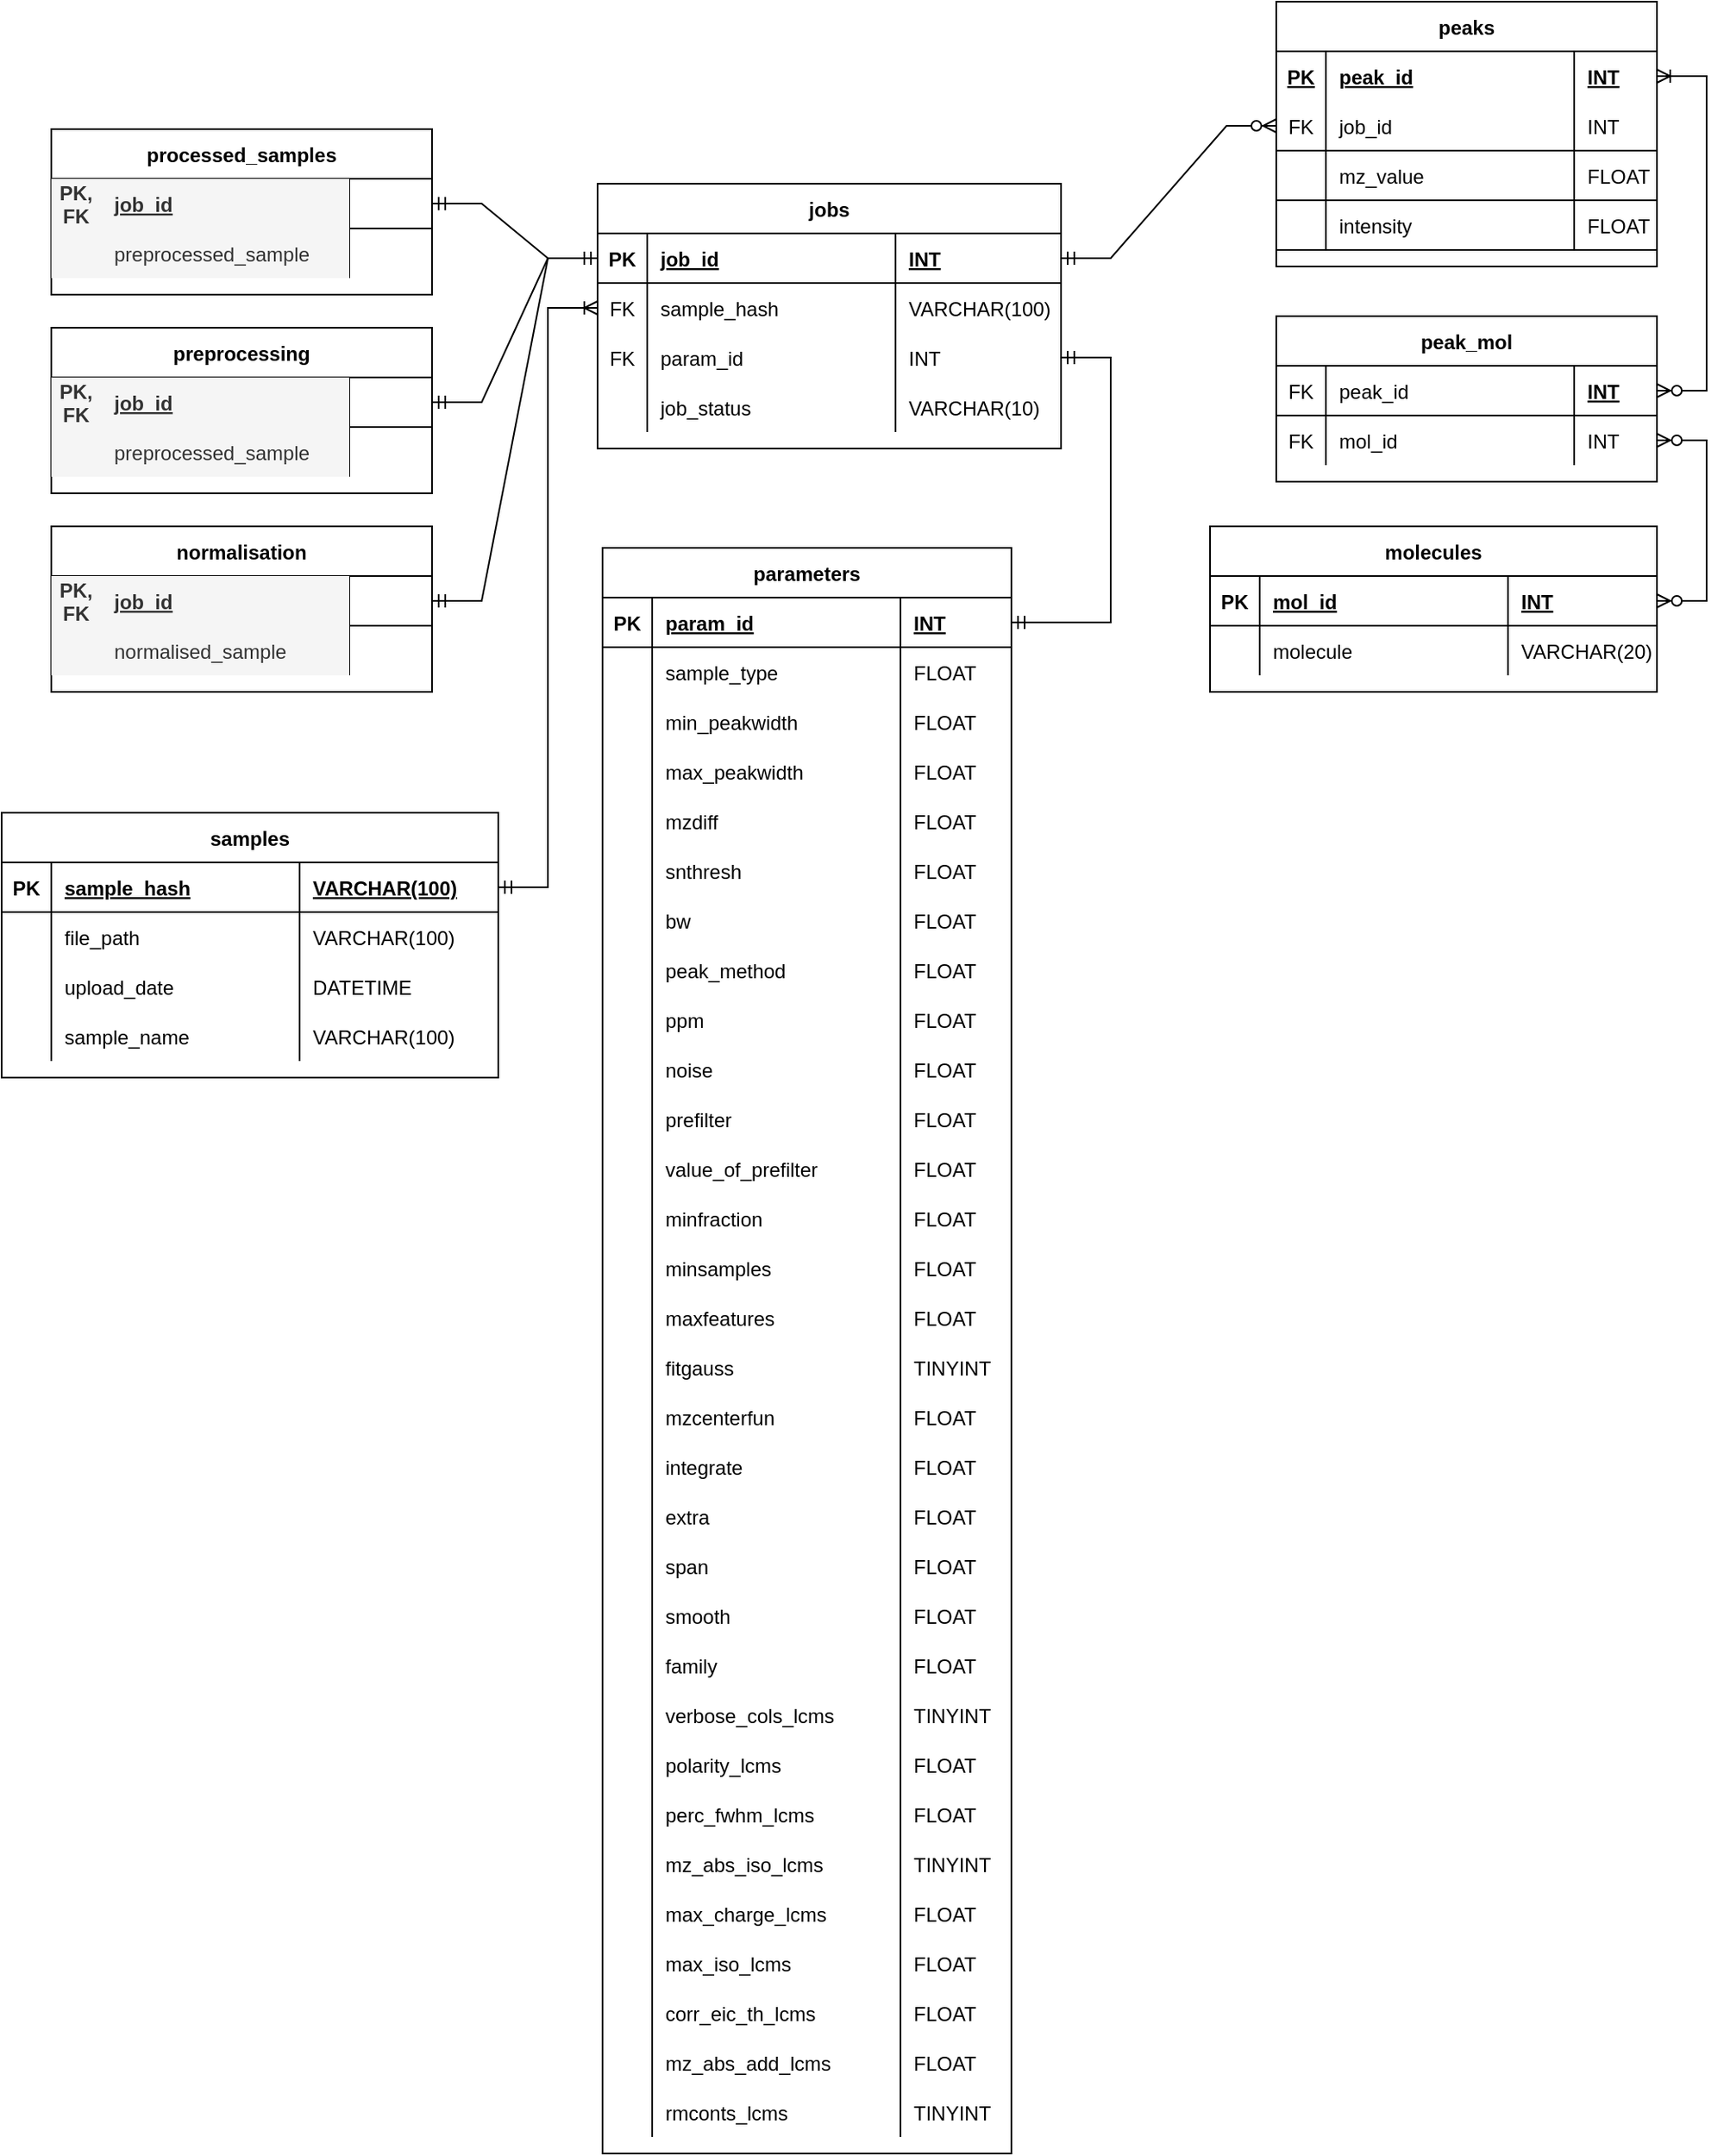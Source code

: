 <mxfile version="20.4.1" type="device"><diagram id="QG6M34EupGNv2d6uqnjn" name="Page-1"><mxGraphModel dx="462" dy="789" grid="1" gridSize="10" guides="1" tooltips="1" connect="1" arrows="1" fold="1" page="1" pageScale="1" pageWidth="850" pageHeight="1100" math="0" shadow="0"><root><mxCell id="0"/><mxCell id="1" parent="0"/><mxCell id="KLyxtXW5PcwZ7IORyMJw-84" value="samples" style="shape=table;startSize=30;container=1;collapsible=1;childLayout=tableLayout;fixedRows=1;rowLines=0;fontStyle=1;align=center;resizeLast=1;" parent="1" vertex="1"><mxGeometry x="20" y="690" width="300" height="160" as="geometry"/></mxCell><mxCell id="KLyxtXW5PcwZ7IORyMJw-85" value="" style="shape=tableRow;horizontal=0;startSize=0;swimlaneHead=0;swimlaneBody=0;fillColor=none;collapsible=0;dropTarget=0;points=[[0,0.5],[1,0.5]];portConstraint=eastwest;top=0;left=0;right=0;bottom=1;" parent="KLyxtXW5PcwZ7IORyMJw-84" vertex="1"><mxGeometry y="30" width="300" height="30" as="geometry"/></mxCell><mxCell id="KLyxtXW5PcwZ7IORyMJw-86" value="PK" style="shape=partialRectangle;connectable=0;fillColor=none;top=0;left=0;bottom=0;right=0;fontStyle=1;overflow=hidden;" parent="KLyxtXW5PcwZ7IORyMJw-85" vertex="1"><mxGeometry width="30" height="30" as="geometry"><mxRectangle width="30" height="30" as="alternateBounds"/></mxGeometry></mxCell><mxCell id="KLyxtXW5PcwZ7IORyMJw-87" value="sample_hash" style="shape=partialRectangle;connectable=0;fillColor=none;top=0;left=0;bottom=0;right=0;align=left;spacingLeft=6;fontStyle=5;overflow=hidden;" parent="KLyxtXW5PcwZ7IORyMJw-85" vertex="1"><mxGeometry x="30" width="150" height="30" as="geometry"><mxRectangle width="150" height="30" as="alternateBounds"/></mxGeometry></mxCell><mxCell id="KLyxtXW5PcwZ7IORyMJw-101" value="VARCHAR(100)" style="shape=partialRectangle;connectable=0;fillColor=none;top=0;left=0;bottom=0;right=0;align=left;spacingLeft=6;fontStyle=5;overflow=hidden;" parent="KLyxtXW5PcwZ7IORyMJw-85" vertex="1"><mxGeometry x="180" width="120" height="30" as="geometry"><mxRectangle width="120" height="30" as="alternateBounds"/></mxGeometry></mxCell><mxCell id="KLyxtXW5PcwZ7IORyMJw-88" value="" style="shape=tableRow;horizontal=0;startSize=0;swimlaneHead=0;swimlaneBody=0;fillColor=none;collapsible=0;dropTarget=0;points=[[0,0.5],[1,0.5]];portConstraint=eastwest;top=0;left=0;right=0;bottom=0;" parent="KLyxtXW5PcwZ7IORyMJw-84" vertex="1"><mxGeometry y="60" width="300" height="30" as="geometry"/></mxCell><mxCell id="KLyxtXW5PcwZ7IORyMJw-89" value="" style="shape=partialRectangle;connectable=0;fillColor=none;top=0;left=0;bottom=0;right=0;editable=1;overflow=hidden;" parent="KLyxtXW5PcwZ7IORyMJw-88" vertex="1"><mxGeometry width="30" height="30" as="geometry"><mxRectangle width="30" height="30" as="alternateBounds"/></mxGeometry></mxCell><mxCell id="KLyxtXW5PcwZ7IORyMJw-90" value="file_path" style="shape=partialRectangle;connectable=0;fillColor=none;top=0;left=0;bottom=0;right=0;align=left;spacingLeft=6;overflow=hidden;" parent="KLyxtXW5PcwZ7IORyMJw-88" vertex="1"><mxGeometry x="30" width="150" height="30" as="geometry"><mxRectangle width="150" height="30" as="alternateBounds"/></mxGeometry></mxCell><mxCell id="KLyxtXW5PcwZ7IORyMJw-102" value="VARCHAR(100)" style="shape=partialRectangle;connectable=0;fillColor=none;top=0;left=0;bottom=0;right=0;align=left;spacingLeft=6;overflow=hidden;" parent="KLyxtXW5PcwZ7IORyMJw-88" vertex="1"><mxGeometry x="180" width="120" height="30" as="geometry"><mxRectangle width="120" height="30" as="alternateBounds"/></mxGeometry></mxCell><mxCell id="KLyxtXW5PcwZ7IORyMJw-91" value="" style="shape=tableRow;horizontal=0;startSize=0;swimlaneHead=0;swimlaneBody=0;fillColor=none;collapsible=0;dropTarget=0;points=[[0,0.5],[1,0.5]];portConstraint=eastwest;top=0;left=0;right=0;bottom=0;" parent="KLyxtXW5PcwZ7IORyMJw-84" vertex="1"><mxGeometry y="90" width="300" height="30" as="geometry"/></mxCell><mxCell id="KLyxtXW5PcwZ7IORyMJw-92" value="" style="shape=partialRectangle;connectable=0;fillColor=none;top=0;left=0;bottom=0;right=0;editable=1;overflow=hidden;" parent="KLyxtXW5PcwZ7IORyMJw-91" vertex="1"><mxGeometry width="30" height="30" as="geometry"><mxRectangle width="30" height="30" as="alternateBounds"/></mxGeometry></mxCell><mxCell id="KLyxtXW5PcwZ7IORyMJw-93" value="upload_date" style="shape=partialRectangle;connectable=0;fillColor=none;top=0;left=0;bottom=0;right=0;align=left;spacingLeft=6;overflow=hidden;" parent="KLyxtXW5PcwZ7IORyMJw-91" vertex="1"><mxGeometry x="30" width="150" height="30" as="geometry"><mxRectangle width="150" height="30" as="alternateBounds"/></mxGeometry></mxCell><mxCell id="KLyxtXW5PcwZ7IORyMJw-103" value="DATETIME" style="shape=partialRectangle;connectable=0;fillColor=none;top=0;left=0;bottom=0;right=0;align=left;spacingLeft=6;overflow=hidden;" parent="KLyxtXW5PcwZ7IORyMJw-91" vertex="1"><mxGeometry x="180" width="120" height="30" as="geometry"><mxRectangle width="120" height="30" as="alternateBounds"/></mxGeometry></mxCell><mxCell id="KLyxtXW5PcwZ7IORyMJw-94" value="" style="shape=tableRow;horizontal=0;startSize=0;swimlaneHead=0;swimlaneBody=0;fillColor=none;collapsible=0;dropTarget=0;points=[[0,0.5],[1,0.5]];portConstraint=eastwest;top=0;left=0;right=0;bottom=0;" parent="KLyxtXW5PcwZ7IORyMJw-84" vertex="1"><mxGeometry y="120" width="300" height="30" as="geometry"/></mxCell><mxCell id="KLyxtXW5PcwZ7IORyMJw-95" value="" style="shape=partialRectangle;connectable=0;fillColor=none;top=0;left=0;bottom=0;right=0;editable=1;overflow=hidden;" parent="KLyxtXW5PcwZ7IORyMJw-94" vertex="1"><mxGeometry width="30" height="30" as="geometry"><mxRectangle width="30" height="30" as="alternateBounds"/></mxGeometry></mxCell><mxCell id="KLyxtXW5PcwZ7IORyMJw-96" value="sample_name" style="shape=partialRectangle;connectable=0;fillColor=none;top=0;left=0;bottom=0;right=0;align=left;spacingLeft=6;overflow=hidden;" parent="KLyxtXW5PcwZ7IORyMJw-94" vertex="1"><mxGeometry x="30" width="150" height="30" as="geometry"><mxRectangle width="150" height="30" as="alternateBounds"/></mxGeometry></mxCell><mxCell id="KLyxtXW5PcwZ7IORyMJw-104" value="VARCHAR(100)" style="shape=partialRectangle;connectable=0;fillColor=none;top=0;left=0;bottom=0;right=0;align=left;spacingLeft=6;overflow=hidden;" parent="KLyxtXW5PcwZ7IORyMJw-94" vertex="1"><mxGeometry x="180" width="120" height="30" as="geometry"><mxRectangle width="120" height="30" as="alternateBounds"/></mxGeometry></mxCell><mxCell id="KLyxtXW5PcwZ7IORyMJw-105" value="parameters" style="shape=table;startSize=30;container=1;collapsible=1;childLayout=tableLayout;fixedRows=1;rowLines=0;fontStyle=1;align=center;resizeLast=1;" parent="1" vertex="1"><mxGeometry x="383" y="530" width="247" height="970" as="geometry"/></mxCell><mxCell id="KLyxtXW5PcwZ7IORyMJw-106" value="" style="shape=tableRow;horizontal=0;startSize=0;swimlaneHead=0;swimlaneBody=0;fillColor=none;collapsible=0;dropTarget=0;points=[[0,0.5],[1,0.5]];portConstraint=eastwest;top=0;left=0;right=0;bottom=1;" parent="KLyxtXW5PcwZ7IORyMJw-105" vertex="1"><mxGeometry y="30" width="247" height="30" as="geometry"/></mxCell><mxCell id="KLyxtXW5PcwZ7IORyMJw-107" value="PK" style="shape=partialRectangle;connectable=0;fillColor=none;top=0;left=0;bottom=0;right=0;fontStyle=1;overflow=hidden;" parent="KLyxtXW5PcwZ7IORyMJw-106" vertex="1"><mxGeometry width="30" height="30" as="geometry"><mxRectangle width="30" height="30" as="alternateBounds"/></mxGeometry></mxCell><mxCell id="KLyxtXW5PcwZ7IORyMJw-108" value="param_id" style="shape=partialRectangle;connectable=0;fillColor=none;top=0;left=0;bottom=0;right=0;align=left;spacingLeft=6;fontStyle=5;overflow=hidden;" parent="KLyxtXW5PcwZ7IORyMJw-106" vertex="1"><mxGeometry x="30" width="150" height="30" as="geometry"><mxRectangle width="150" height="30" as="alternateBounds"/></mxGeometry></mxCell><mxCell id="KLyxtXW5PcwZ7IORyMJw-109" value="INT" style="shape=partialRectangle;connectable=0;fillColor=none;top=0;left=0;bottom=0;right=0;align=left;spacingLeft=6;fontStyle=5;overflow=hidden;" parent="KLyxtXW5PcwZ7IORyMJw-106" vertex="1"><mxGeometry x="180" width="67" height="30" as="geometry"><mxRectangle width="67" height="30" as="alternateBounds"/></mxGeometry></mxCell><mxCell id="m23BYIllbEvGgxY5h-DC-26" style="shape=tableRow;horizontal=0;startSize=0;swimlaneHead=0;swimlaneBody=0;fillColor=none;collapsible=0;dropTarget=0;points=[[0,0.5],[1,0.5]];portConstraint=eastwest;top=0;left=0;right=0;bottom=0;" parent="KLyxtXW5PcwZ7IORyMJw-105" vertex="1"><mxGeometry y="60" width="247" height="30" as="geometry"/></mxCell><mxCell id="m23BYIllbEvGgxY5h-DC-27" style="shape=partialRectangle;connectable=0;fillColor=none;top=0;left=0;bottom=0;right=0;editable=1;overflow=hidden;" parent="m23BYIllbEvGgxY5h-DC-26" vertex="1"><mxGeometry width="30" height="30" as="geometry"><mxRectangle width="30" height="30" as="alternateBounds"/></mxGeometry></mxCell><mxCell id="m23BYIllbEvGgxY5h-DC-28" value="sample_type" style="shape=partialRectangle;connectable=0;fillColor=none;top=0;left=0;bottom=0;right=0;align=left;spacingLeft=6;overflow=hidden;" parent="m23BYIllbEvGgxY5h-DC-26" vertex="1"><mxGeometry x="30" width="150" height="30" as="geometry"><mxRectangle width="150" height="30" as="alternateBounds"/></mxGeometry></mxCell><mxCell id="m23BYIllbEvGgxY5h-DC-29" value="FLOAT" style="shape=partialRectangle;connectable=0;fillColor=none;top=0;left=0;bottom=0;right=0;align=left;spacingLeft=6;overflow=hidden;" parent="m23BYIllbEvGgxY5h-DC-26" vertex="1"><mxGeometry x="180" width="67" height="30" as="geometry"><mxRectangle width="67" height="30" as="alternateBounds"/></mxGeometry></mxCell><mxCell id="KLyxtXW5PcwZ7IORyMJw-110" value="" style="shape=tableRow;horizontal=0;startSize=0;swimlaneHead=0;swimlaneBody=0;fillColor=none;collapsible=0;dropTarget=0;points=[[0,0.5],[1,0.5]];portConstraint=eastwest;top=0;left=0;right=0;bottom=0;" parent="KLyxtXW5PcwZ7IORyMJw-105" vertex="1"><mxGeometry y="90" width="247" height="30" as="geometry"/></mxCell><mxCell id="KLyxtXW5PcwZ7IORyMJw-111" value="" style="shape=partialRectangle;connectable=0;fillColor=none;top=0;left=0;bottom=0;right=0;editable=1;overflow=hidden;" parent="KLyxtXW5PcwZ7IORyMJw-110" vertex="1"><mxGeometry width="30" height="30" as="geometry"><mxRectangle width="30" height="30" as="alternateBounds"/></mxGeometry></mxCell><mxCell id="KLyxtXW5PcwZ7IORyMJw-112" value="min_peakwidth" style="shape=partialRectangle;connectable=0;fillColor=none;top=0;left=0;bottom=0;right=0;align=left;spacingLeft=6;overflow=hidden;" parent="KLyxtXW5PcwZ7IORyMJw-110" vertex="1"><mxGeometry x="30" width="150" height="30" as="geometry"><mxRectangle width="150" height="30" as="alternateBounds"/></mxGeometry></mxCell><mxCell id="KLyxtXW5PcwZ7IORyMJw-113" value="FLOAT" style="shape=partialRectangle;connectable=0;fillColor=none;top=0;left=0;bottom=0;right=0;align=left;spacingLeft=6;overflow=hidden;" parent="KLyxtXW5PcwZ7IORyMJw-110" vertex="1"><mxGeometry x="180" width="67" height="30" as="geometry"><mxRectangle width="67" height="30" as="alternateBounds"/></mxGeometry></mxCell><mxCell id="KLyxtXW5PcwZ7IORyMJw-114" value="" style="shape=tableRow;horizontal=0;startSize=0;swimlaneHead=0;swimlaneBody=0;fillColor=none;collapsible=0;dropTarget=0;points=[[0,0.5],[1,0.5]];portConstraint=eastwest;top=0;left=0;right=0;bottom=0;" parent="KLyxtXW5PcwZ7IORyMJw-105" vertex="1"><mxGeometry y="120" width="247" height="30" as="geometry"/></mxCell><mxCell id="KLyxtXW5PcwZ7IORyMJw-115" value="" style="shape=partialRectangle;connectable=0;fillColor=none;top=0;left=0;bottom=0;right=0;editable=1;overflow=hidden;" parent="KLyxtXW5PcwZ7IORyMJw-114" vertex="1"><mxGeometry width="30" height="30" as="geometry"><mxRectangle width="30" height="30" as="alternateBounds"/></mxGeometry></mxCell><mxCell id="KLyxtXW5PcwZ7IORyMJw-116" value="max_peakwidth" style="shape=partialRectangle;connectable=0;fillColor=none;top=0;left=0;bottom=0;right=0;align=left;spacingLeft=6;overflow=hidden;" parent="KLyxtXW5PcwZ7IORyMJw-114" vertex="1"><mxGeometry x="30" width="150" height="30" as="geometry"><mxRectangle width="150" height="30" as="alternateBounds"/></mxGeometry></mxCell><mxCell id="KLyxtXW5PcwZ7IORyMJw-117" value="FLOAT" style="shape=partialRectangle;connectable=0;fillColor=none;top=0;left=0;bottom=0;right=0;align=left;spacingLeft=6;overflow=hidden;" parent="KLyxtXW5PcwZ7IORyMJw-114" vertex="1"><mxGeometry x="180" width="67" height="30" as="geometry"><mxRectangle width="67" height="30" as="alternateBounds"/></mxGeometry></mxCell><mxCell id="KLyxtXW5PcwZ7IORyMJw-118" value="" style="shape=tableRow;horizontal=0;startSize=0;swimlaneHead=0;swimlaneBody=0;fillColor=none;collapsible=0;dropTarget=0;points=[[0,0.5],[1,0.5]];portConstraint=eastwest;top=0;left=0;right=0;bottom=0;" parent="KLyxtXW5PcwZ7IORyMJw-105" vertex="1"><mxGeometry y="150" width="247" height="30" as="geometry"/></mxCell><mxCell id="KLyxtXW5PcwZ7IORyMJw-119" value="" style="shape=partialRectangle;connectable=0;fillColor=none;top=0;left=0;bottom=0;right=0;editable=1;overflow=hidden;" parent="KLyxtXW5PcwZ7IORyMJw-118" vertex="1"><mxGeometry width="30" height="30" as="geometry"><mxRectangle width="30" height="30" as="alternateBounds"/></mxGeometry></mxCell><mxCell id="KLyxtXW5PcwZ7IORyMJw-120" value="mzdiff" style="shape=partialRectangle;connectable=0;fillColor=none;top=0;left=0;bottom=0;right=0;align=left;spacingLeft=6;overflow=hidden;" parent="KLyxtXW5PcwZ7IORyMJw-118" vertex="1"><mxGeometry x="30" width="150" height="30" as="geometry"><mxRectangle width="150" height="30" as="alternateBounds"/></mxGeometry></mxCell><mxCell id="KLyxtXW5PcwZ7IORyMJw-121" value="FLOAT" style="shape=partialRectangle;connectable=0;fillColor=none;top=0;left=0;bottom=0;right=0;align=left;spacingLeft=6;overflow=hidden;" parent="KLyxtXW5PcwZ7IORyMJw-118" vertex="1"><mxGeometry x="180" width="67" height="30" as="geometry"><mxRectangle width="67" height="30" as="alternateBounds"/></mxGeometry></mxCell><mxCell id="m23BYIllbEvGgxY5h-DC-22" style="shape=tableRow;horizontal=0;startSize=0;swimlaneHead=0;swimlaneBody=0;fillColor=none;collapsible=0;dropTarget=0;points=[[0,0.5],[1,0.5]];portConstraint=eastwest;top=0;left=0;right=0;bottom=0;" parent="KLyxtXW5PcwZ7IORyMJw-105" vertex="1"><mxGeometry y="180" width="247" height="30" as="geometry"/></mxCell><mxCell id="m23BYIllbEvGgxY5h-DC-23" style="shape=partialRectangle;connectable=0;fillColor=none;top=0;left=0;bottom=0;right=0;editable=1;overflow=hidden;" parent="m23BYIllbEvGgxY5h-DC-22" vertex="1"><mxGeometry width="30" height="30" as="geometry"><mxRectangle width="30" height="30" as="alternateBounds"/></mxGeometry></mxCell><mxCell id="m23BYIllbEvGgxY5h-DC-24" value="snthresh" style="shape=partialRectangle;connectable=0;fillColor=none;top=0;left=0;bottom=0;right=0;align=left;spacingLeft=6;overflow=hidden;" parent="m23BYIllbEvGgxY5h-DC-22" vertex="1"><mxGeometry x="30" width="150" height="30" as="geometry"><mxRectangle width="150" height="30" as="alternateBounds"/></mxGeometry></mxCell><mxCell id="m23BYIllbEvGgxY5h-DC-25" value="FLOAT" style="shape=partialRectangle;connectable=0;fillColor=none;top=0;left=0;bottom=0;right=0;align=left;spacingLeft=6;overflow=hidden;" parent="m23BYIllbEvGgxY5h-DC-22" vertex="1"><mxGeometry x="180" width="67" height="30" as="geometry"><mxRectangle width="67" height="30" as="alternateBounds"/></mxGeometry></mxCell><mxCell id="m23BYIllbEvGgxY5h-DC-18" style="shape=tableRow;horizontal=0;startSize=0;swimlaneHead=0;swimlaneBody=0;fillColor=none;collapsible=0;dropTarget=0;points=[[0,0.5],[1,0.5]];portConstraint=eastwest;top=0;left=0;right=0;bottom=0;" parent="KLyxtXW5PcwZ7IORyMJw-105" vertex="1"><mxGeometry y="210" width="247" height="30" as="geometry"/></mxCell><mxCell id="m23BYIllbEvGgxY5h-DC-19" style="shape=partialRectangle;connectable=0;fillColor=none;top=0;left=0;bottom=0;right=0;editable=1;overflow=hidden;" parent="m23BYIllbEvGgxY5h-DC-18" vertex="1"><mxGeometry width="30" height="30" as="geometry"><mxRectangle width="30" height="30" as="alternateBounds"/></mxGeometry></mxCell><mxCell id="m23BYIllbEvGgxY5h-DC-20" value="bw" style="shape=partialRectangle;connectable=0;fillColor=none;top=0;left=0;bottom=0;right=0;align=left;spacingLeft=6;overflow=hidden;" parent="m23BYIllbEvGgxY5h-DC-18" vertex="1"><mxGeometry x="30" width="150" height="30" as="geometry"><mxRectangle width="150" height="30" as="alternateBounds"/></mxGeometry></mxCell><mxCell id="m23BYIllbEvGgxY5h-DC-21" value="FLOAT" style="shape=partialRectangle;connectable=0;fillColor=none;top=0;left=0;bottom=0;right=0;align=left;spacingLeft=6;overflow=hidden;" parent="m23BYIllbEvGgxY5h-DC-18" vertex="1"><mxGeometry x="180" width="67" height="30" as="geometry"><mxRectangle width="67" height="30" as="alternateBounds"/></mxGeometry></mxCell><mxCell id="m23BYIllbEvGgxY5h-DC-14" style="shape=tableRow;horizontal=0;startSize=0;swimlaneHead=0;swimlaneBody=0;fillColor=none;collapsible=0;dropTarget=0;points=[[0,0.5],[1,0.5]];portConstraint=eastwest;top=0;left=0;right=0;bottom=0;" parent="KLyxtXW5PcwZ7IORyMJw-105" vertex="1"><mxGeometry y="240" width="247" height="30" as="geometry"/></mxCell><mxCell id="m23BYIllbEvGgxY5h-DC-15" style="shape=partialRectangle;connectable=0;fillColor=none;top=0;left=0;bottom=0;right=0;editable=1;overflow=hidden;" parent="m23BYIllbEvGgxY5h-DC-14" vertex="1"><mxGeometry width="30" height="30" as="geometry"><mxRectangle width="30" height="30" as="alternateBounds"/></mxGeometry></mxCell><mxCell id="m23BYIllbEvGgxY5h-DC-16" value="peak_method" style="shape=partialRectangle;connectable=0;fillColor=none;top=0;left=0;bottom=0;right=0;align=left;spacingLeft=6;overflow=hidden;" parent="m23BYIllbEvGgxY5h-DC-14" vertex="1"><mxGeometry x="30" width="150" height="30" as="geometry"><mxRectangle width="150" height="30" as="alternateBounds"/></mxGeometry></mxCell><mxCell id="m23BYIllbEvGgxY5h-DC-17" value="FLOAT" style="shape=partialRectangle;connectable=0;fillColor=none;top=0;left=0;bottom=0;right=0;align=left;spacingLeft=6;overflow=hidden;" parent="m23BYIllbEvGgxY5h-DC-14" vertex="1"><mxGeometry x="180" width="67" height="30" as="geometry"><mxRectangle width="67" height="30" as="alternateBounds"/></mxGeometry></mxCell><mxCell id="m23BYIllbEvGgxY5h-DC-10" style="shape=tableRow;horizontal=0;startSize=0;swimlaneHead=0;swimlaneBody=0;fillColor=none;collapsible=0;dropTarget=0;points=[[0,0.5],[1,0.5]];portConstraint=eastwest;top=0;left=0;right=0;bottom=0;" parent="KLyxtXW5PcwZ7IORyMJw-105" vertex="1"><mxGeometry y="270" width="247" height="30" as="geometry"/></mxCell><mxCell id="m23BYIllbEvGgxY5h-DC-11" style="shape=partialRectangle;connectable=0;fillColor=none;top=0;left=0;bottom=0;right=0;editable=1;overflow=hidden;" parent="m23BYIllbEvGgxY5h-DC-10" vertex="1"><mxGeometry width="30" height="30" as="geometry"><mxRectangle width="30" height="30" as="alternateBounds"/></mxGeometry></mxCell><mxCell id="m23BYIllbEvGgxY5h-DC-12" value="ppm" style="shape=partialRectangle;connectable=0;fillColor=none;top=0;left=0;bottom=0;right=0;align=left;spacingLeft=6;overflow=hidden;" parent="m23BYIllbEvGgxY5h-DC-10" vertex="1"><mxGeometry x="30" width="150" height="30" as="geometry"><mxRectangle width="150" height="30" as="alternateBounds"/></mxGeometry></mxCell><mxCell id="m23BYIllbEvGgxY5h-DC-13" value="FLOAT" style="shape=partialRectangle;connectable=0;fillColor=none;top=0;left=0;bottom=0;right=0;align=left;spacingLeft=6;overflow=hidden;" parent="m23BYIllbEvGgxY5h-DC-10" vertex="1"><mxGeometry x="180" width="67" height="30" as="geometry"><mxRectangle width="67" height="30" as="alternateBounds"/></mxGeometry></mxCell><mxCell id="m23BYIllbEvGgxY5h-DC-6" style="shape=tableRow;horizontal=0;startSize=0;swimlaneHead=0;swimlaneBody=0;fillColor=none;collapsible=0;dropTarget=0;points=[[0,0.5],[1,0.5]];portConstraint=eastwest;top=0;left=0;right=0;bottom=0;" parent="KLyxtXW5PcwZ7IORyMJw-105" vertex="1"><mxGeometry y="300" width="247" height="30" as="geometry"/></mxCell><mxCell id="m23BYIllbEvGgxY5h-DC-7" style="shape=partialRectangle;connectable=0;fillColor=none;top=0;left=0;bottom=0;right=0;editable=1;overflow=hidden;" parent="m23BYIllbEvGgxY5h-DC-6" vertex="1"><mxGeometry width="30" height="30" as="geometry"><mxRectangle width="30" height="30" as="alternateBounds"/></mxGeometry></mxCell><mxCell id="m23BYIllbEvGgxY5h-DC-8" value="noise" style="shape=partialRectangle;connectable=0;fillColor=none;top=0;left=0;bottom=0;right=0;align=left;spacingLeft=6;overflow=hidden;" parent="m23BYIllbEvGgxY5h-DC-6" vertex="1"><mxGeometry x="30" width="150" height="30" as="geometry"><mxRectangle width="150" height="30" as="alternateBounds"/></mxGeometry></mxCell><mxCell id="m23BYIllbEvGgxY5h-DC-9" value="FLOAT" style="shape=partialRectangle;connectable=0;fillColor=none;top=0;left=0;bottom=0;right=0;align=left;spacingLeft=6;overflow=hidden;" parent="m23BYIllbEvGgxY5h-DC-6" vertex="1"><mxGeometry x="180" width="67" height="30" as="geometry"><mxRectangle width="67" height="30" as="alternateBounds"/></mxGeometry></mxCell><mxCell id="m23BYIllbEvGgxY5h-DC-2" style="shape=tableRow;horizontal=0;startSize=0;swimlaneHead=0;swimlaneBody=0;fillColor=none;collapsible=0;dropTarget=0;points=[[0,0.5],[1,0.5]];portConstraint=eastwest;top=0;left=0;right=0;bottom=0;" parent="KLyxtXW5PcwZ7IORyMJw-105" vertex="1"><mxGeometry y="330" width="247" height="30" as="geometry"/></mxCell><mxCell id="m23BYIllbEvGgxY5h-DC-3" style="shape=partialRectangle;connectable=0;fillColor=none;top=0;left=0;bottom=0;right=0;editable=1;overflow=hidden;" parent="m23BYIllbEvGgxY5h-DC-2" vertex="1"><mxGeometry width="30" height="30" as="geometry"><mxRectangle width="30" height="30" as="alternateBounds"/></mxGeometry></mxCell><mxCell id="m23BYIllbEvGgxY5h-DC-4" value="prefilter" style="shape=partialRectangle;connectable=0;fillColor=none;top=0;left=0;bottom=0;right=0;align=left;spacingLeft=6;overflow=hidden;" parent="m23BYIllbEvGgxY5h-DC-2" vertex="1"><mxGeometry x="30" width="150" height="30" as="geometry"><mxRectangle width="150" height="30" as="alternateBounds"/></mxGeometry></mxCell><mxCell id="m23BYIllbEvGgxY5h-DC-5" value="FLOAT" style="shape=partialRectangle;connectable=0;fillColor=none;top=0;left=0;bottom=0;right=0;align=left;spacingLeft=6;overflow=hidden;" parent="m23BYIllbEvGgxY5h-DC-2" vertex="1"><mxGeometry x="180" width="67" height="30" as="geometry"><mxRectangle width="67" height="30" as="alternateBounds"/></mxGeometry></mxCell><mxCell id="m23BYIllbEvGgxY5h-DC-54" style="shape=tableRow;horizontal=0;startSize=0;swimlaneHead=0;swimlaneBody=0;fillColor=none;collapsible=0;dropTarget=0;points=[[0,0.5],[1,0.5]];portConstraint=eastwest;top=0;left=0;right=0;bottom=0;" parent="KLyxtXW5PcwZ7IORyMJw-105" vertex="1"><mxGeometry y="360" width="247" height="30" as="geometry"/></mxCell><mxCell id="m23BYIllbEvGgxY5h-DC-55" style="shape=partialRectangle;connectable=0;fillColor=none;top=0;left=0;bottom=0;right=0;editable=1;overflow=hidden;" parent="m23BYIllbEvGgxY5h-DC-54" vertex="1"><mxGeometry width="30" height="30" as="geometry"><mxRectangle width="30" height="30" as="alternateBounds"/></mxGeometry></mxCell><mxCell id="m23BYIllbEvGgxY5h-DC-56" value="value_of_prefilter" style="shape=partialRectangle;connectable=0;fillColor=none;top=0;left=0;bottom=0;right=0;align=left;spacingLeft=6;overflow=hidden;" parent="m23BYIllbEvGgxY5h-DC-54" vertex="1"><mxGeometry x="30" width="150" height="30" as="geometry"><mxRectangle width="150" height="30" as="alternateBounds"/></mxGeometry></mxCell><mxCell id="m23BYIllbEvGgxY5h-DC-57" value="FLOAT" style="shape=partialRectangle;connectable=0;fillColor=none;top=0;left=0;bottom=0;right=0;align=left;spacingLeft=6;overflow=hidden;" parent="m23BYIllbEvGgxY5h-DC-54" vertex="1"><mxGeometry x="180" width="67" height="30" as="geometry"><mxRectangle width="67" height="30" as="alternateBounds"/></mxGeometry></mxCell><mxCell id="m23BYIllbEvGgxY5h-DC-50" style="shape=tableRow;horizontal=0;startSize=0;swimlaneHead=0;swimlaneBody=0;fillColor=none;collapsible=0;dropTarget=0;points=[[0,0.5],[1,0.5]];portConstraint=eastwest;top=0;left=0;right=0;bottom=0;" parent="KLyxtXW5PcwZ7IORyMJw-105" vertex="1"><mxGeometry y="390" width="247" height="30" as="geometry"/></mxCell><mxCell id="m23BYIllbEvGgxY5h-DC-51" style="shape=partialRectangle;connectable=0;fillColor=none;top=0;left=0;bottom=0;right=0;editable=1;overflow=hidden;" parent="m23BYIllbEvGgxY5h-DC-50" vertex="1"><mxGeometry width="30" height="30" as="geometry"><mxRectangle width="30" height="30" as="alternateBounds"/></mxGeometry></mxCell><mxCell id="m23BYIllbEvGgxY5h-DC-52" value="minfraction" style="shape=partialRectangle;connectable=0;fillColor=none;top=0;left=0;bottom=0;right=0;align=left;spacingLeft=6;overflow=hidden;" parent="m23BYIllbEvGgxY5h-DC-50" vertex="1"><mxGeometry x="30" width="150" height="30" as="geometry"><mxRectangle width="150" height="30" as="alternateBounds"/></mxGeometry></mxCell><mxCell id="m23BYIllbEvGgxY5h-DC-53" value="FLOAT" style="shape=partialRectangle;connectable=0;fillColor=none;top=0;left=0;bottom=0;right=0;align=left;spacingLeft=6;overflow=hidden;" parent="m23BYIllbEvGgxY5h-DC-50" vertex="1"><mxGeometry x="180" width="67" height="30" as="geometry"><mxRectangle width="67" height="30" as="alternateBounds"/></mxGeometry></mxCell><mxCell id="m23BYIllbEvGgxY5h-DC-46" style="shape=tableRow;horizontal=0;startSize=0;swimlaneHead=0;swimlaneBody=0;fillColor=none;collapsible=0;dropTarget=0;points=[[0,0.5],[1,0.5]];portConstraint=eastwest;top=0;left=0;right=0;bottom=0;" parent="KLyxtXW5PcwZ7IORyMJw-105" vertex="1"><mxGeometry y="420" width="247" height="30" as="geometry"/></mxCell><mxCell id="m23BYIllbEvGgxY5h-DC-47" style="shape=partialRectangle;connectable=0;fillColor=none;top=0;left=0;bottom=0;right=0;editable=1;overflow=hidden;" parent="m23BYIllbEvGgxY5h-DC-46" vertex="1"><mxGeometry width="30" height="30" as="geometry"><mxRectangle width="30" height="30" as="alternateBounds"/></mxGeometry></mxCell><mxCell id="m23BYIllbEvGgxY5h-DC-48" value="minsamples" style="shape=partialRectangle;connectable=0;fillColor=none;top=0;left=0;bottom=0;right=0;align=left;spacingLeft=6;overflow=hidden;" parent="m23BYIllbEvGgxY5h-DC-46" vertex="1"><mxGeometry x="30" width="150" height="30" as="geometry"><mxRectangle width="150" height="30" as="alternateBounds"/></mxGeometry></mxCell><mxCell id="m23BYIllbEvGgxY5h-DC-49" value="FLOAT" style="shape=partialRectangle;connectable=0;fillColor=none;top=0;left=0;bottom=0;right=0;align=left;spacingLeft=6;overflow=hidden;" parent="m23BYIllbEvGgxY5h-DC-46" vertex="1"><mxGeometry x="180" width="67" height="30" as="geometry"><mxRectangle width="67" height="30" as="alternateBounds"/></mxGeometry></mxCell><mxCell id="m23BYIllbEvGgxY5h-DC-42" style="shape=tableRow;horizontal=0;startSize=0;swimlaneHead=0;swimlaneBody=0;fillColor=none;collapsible=0;dropTarget=0;points=[[0,0.5],[1,0.5]];portConstraint=eastwest;top=0;left=0;right=0;bottom=0;" parent="KLyxtXW5PcwZ7IORyMJw-105" vertex="1"><mxGeometry y="450" width="247" height="30" as="geometry"/></mxCell><mxCell id="m23BYIllbEvGgxY5h-DC-43" style="shape=partialRectangle;connectable=0;fillColor=none;top=0;left=0;bottom=0;right=0;editable=1;overflow=hidden;" parent="m23BYIllbEvGgxY5h-DC-42" vertex="1"><mxGeometry width="30" height="30" as="geometry"><mxRectangle width="30" height="30" as="alternateBounds"/></mxGeometry></mxCell><mxCell id="m23BYIllbEvGgxY5h-DC-44" value="maxfeatures" style="shape=partialRectangle;connectable=0;fillColor=none;top=0;left=0;bottom=0;right=0;align=left;spacingLeft=6;overflow=hidden;" parent="m23BYIllbEvGgxY5h-DC-42" vertex="1"><mxGeometry x="30" width="150" height="30" as="geometry"><mxRectangle width="150" height="30" as="alternateBounds"/></mxGeometry></mxCell><mxCell id="m23BYIllbEvGgxY5h-DC-45" value="FLOAT" style="shape=partialRectangle;connectable=0;fillColor=none;top=0;left=0;bottom=0;right=0;align=left;spacingLeft=6;overflow=hidden;" parent="m23BYIllbEvGgxY5h-DC-42" vertex="1"><mxGeometry x="180" width="67" height="30" as="geometry"><mxRectangle width="67" height="30" as="alternateBounds"/></mxGeometry></mxCell><mxCell id="m23BYIllbEvGgxY5h-DC-38" style="shape=tableRow;horizontal=0;startSize=0;swimlaneHead=0;swimlaneBody=0;fillColor=none;collapsible=0;dropTarget=0;points=[[0,0.5],[1,0.5]];portConstraint=eastwest;top=0;left=0;right=0;bottom=0;" parent="KLyxtXW5PcwZ7IORyMJw-105" vertex="1"><mxGeometry y="480" width="247" height="30" as="geometry"/></mxCell><mxCell id="m23BYIllbEvGgxY5h-DC-39" style="shape=partialRectangle;connectable=0;fillColor=none;top=0;left=0;bottom=0;right=0;editable=1;overflow=hidden;" parent="m23BYIllbEvGgxY5h-DC-38" vertex="1"><mxGeometry width="30" height="30" as="geometry"><mxRectangle width="30" height="30" as="alternateBounds"/></mxGeometry></mxCell><mxCell id="m23BYIllbEvGgxY5h-DC-40" value="fitgauss" style="shape=partialRectangle;connectable=0;fillColor=none;top=0;left=0;bottom=0;right=0;align=left;spacingLeft=6;overflow=hidden;" parent="m23BYIllbEvGgxY5h-DC-38" vertex="1"><mxGeometry x="30" width="150" height="30" as="geometry"><mxRectangle width="150" height="30" as="alternateBounds"/></mxGeometry></mxCell><mxCell id="m23BYIllbEvGgxY5h-DC-41" value="TINYINT" style="shape=partialRectangle;connectable=0;fillColor=none;top=0;left=0;bottom=0;right=0;align=left;spacingLeft=6;overflow=hidden;" parent="m23BYIllbEvGgxY5h-DC-38" vertex="1"><mxGeometry x="180" width="67" height="30" as="geometry"><mxRectangle width="67" height="30" as="alternateBounds"/></mxGeometry></mxCell><mxCell id="m23BYIllbEvGgxY5h-DC-34" style="shape=tableRow;horizontal=0;startSize=0;swimlaneHead=0;swimlaneBody=0;fillColor=none;collapsible=0;dropTarget=0;points=[[0,0.5],[1,0.5]];portConstraint=eastwest;top=0;left=0;right=0;bottom=0;" parent="KLyxtXW5PcwZ7IORyMJw-105" vertex="1"><mxGeometry y="510" width="247" height="30" as="geometry"/></mxCell><mxCell id="m23BYIllbEvGgxY5h-DC-35" style="shape=partialRectangle;connectable=0;fillColor=none;top=0;left=0;bottom=0;right=0;editable=1;overflow=hidden;" parent="m23BYIllbEvGgxY5h-DC-34" vertex="1"><mxGeometry width="30" height="30" as="geometry"><mxRectangle width="30" height="30" as="alternateBounds"/></mxGeometry></mxCell><mxCell id="m23BYIllbEvGgxY5h-DC-36" value="mzcenterfun" style="shape=partialRectangle;connectable=0;fillColor=none;top=0;left=0;bottom=0;right=0;align=left;spacingLeft=6;overflow=hidden;" parent="m23BYIllbEvGgxY5h-DC-34" vertex="1"><mxGeometry x="30" width="150" height="30" as="geometry"><mxRectangle width="150" height="30" as="alternateBounds"/></mxGeometry></mxCell><mxCell id="m23BYIllbEvGgxY5h-DC-37" value="FLOAT" style="shape=partialRectangle;connectable=0;fillColor=none;top=0;left=0;bottom=0;right=0;align=left;spacingLeft=6;overflow=hidden;" parent="m23BYIllbEvGgxY5h-DC-34" vertex="1"><mxGeometry x="180" width="67" height="30" as="geometry"><mxRectangle width="67" height="30" as="alternateBounds"/></mxGeometry></mxCell><mxCell id="m23BYIllbEvGgxY5h-DC-30" style="shape=tableRow;horizontal=0;startSize=0;swimlaneHead=0;swimlaneBody=0;fillColor=none;collapsible=0;dropTarget=0;points=[[0,0.5],[1,0.5]];portConstraint=eastwest;top=0;left=0;right=0;bottom=0;" parent="KLyxtXW5PcwZ7IORyMJw-105" vertex="1"><mxGeometry y="540" width="247" height="30" as="geometry"/></mxCell><mxCell id="m23BYIllbEvGgxY5h-DC-31" style="shape=partialRectangle;connectable=0;fillColor=none;top=0;left=0;bottom=0;right=0;editable=1;overflow=hidden;" parent="m23BYIllbEvGgxY5h-DC-30" vertex="1"><mxGeometry width="30" height="30" as="geometry"><mxRectangle width="30" height="30" as="alternateBounds"/></mxGeometry></mxCell><mxCell id="m23BYIllbEvGgxY5h-DC-32" value="integrate" style="shape=partialRectangle;connectable=0;fillColor=none;top=0;left=0;bottom=0;right=0;align=left;spacingLeft=6;overflow=hidden;" parent="m23BYIllbEvGgxY5h-DC-30" vertex="1"><mxGeometry x="30" width="150" height="30" as="geometry"><mxRectangle width="150" height="30" as="alternateBounds"/></mxGeometry></mxCell><mxCell id="m23BYIllbEvGgxY5h-DC-33" value="FLOAT" style="shape=partialRectangle;connectable=0;fillColor=none;top=0;left=0;bottom=0;right=0;align=left;spacingLeft=6;overflow=hidden;" parent="m23BYIllbEvGgxY5h-DC-30" vertex="1"><mxGeometry x="180" width="67" height="30" as="geometry"><mxRectangle width="67" height="30" as="alternateBounds"/></mxGeometry></mxCell><mxCell id="m23BYIllbEvGgxY5h-DC-58" style="shape=tableRow;horizontal=0;startSize=0;swimlaneHead=0;swimlaneBody=0;fillColor=none;collapsible=0;dropTarget=0;points=[[0,0.5],[1,0.5]];portConstraint=eastwest;top=0;left=0;right=0;bottom=0;" parent="KLyxtXW5PcwZ7IORyMJw-105" vertex="1"><mxGeometry y="570" width="247" height="30" as="geometry"/></mxCell><mxCell id="m23BYIllbEvGgxY5h-DC-59" style="shape=partialRectangle;connectable=0;fillColor=none;top=0;left=0;bottom=0;right=0;editable=1;overflow=hidden;" parent="m23BYIllbEvGgxY5h-DC-58" vertex="1"><mxGeometry width="30" height="30" as="geometry"><mxRectangle width="30" height="30" as="alternateBounds"/></mxGeometry></mxCell><mxCell id="m23BYIllbEvGgxY5h-DC-60" value="extra" style="shape=partialRectangle;connectable=0;fillColor=none;top=0;left=0;bottom=0;right=0;align=left;spacingLeft=6;overflow=hidden;" parent="m23BYIllbEvGgxY5h-DC-58" vertex="1"><mxGeometry x="30" width="150" height="30" as="geometry"><mxRectangle width="150" height="30" as="alternateBounds"/></mxGeometry></mxCell><mxCell id="m23BYIllbEvGgxY5h-DC-61" value="FLOAT" style="shape=partialRectangle;connectable=0;fillColor=none;top=0;left=0;bottom=0;right=0;align=left;spacingLeft=6;overflow=hidden;" parent="m23BYIllbEvGgxY5h-DC-58" vertex="1"><mxGeometry x="180" width="67" height="30" as="geometry"><mxRectangle width="67" height="30" as="alternateBounds"/></mxGeometry></mxCell><mxCell id="m23BYIllbEvGgxY5h-DC-62" style="shape=tableRow;horizontal=0;startSize=0;swimlaneHead=0;swimlaneBody=0;fillColor=none;collapsible=0;dropTarget=0;points=[[0,0.5],[1,0.5]];portConstraint=eastwest;top=0;left=0;right=0;bottom=0;" parent="KLyxtXW5PcwZ7IORyMJw-105" vertex="1"><mxGeometry y="600" width="247" height="30" as="geometry"/></mxCell><mxCell id="m23BYIllbEvGgxY5h-DC-63" style="shape=partialRectangle;connectable=0;fillColor=none;top=0;left=0;bottom=0;right=0;editable=1;overflow=hidden;" parent="m23BYIllbEvGgxY5h-DC-62" vertex="1"><mxGeometry width="30" height="30" as="geometry"><mxRectangle width="30" height="30" as="alternateBounds"/></mxGeometry></mxCell><mxCell id="m23BYIllbEvGgxY5h-DC-64" value="span" style="shape=partialRectangle;connectable=0;fillColor=none;top=0;left=0;bottom=0;right=0;align=left;spacingLeft=6;overflow=hidden;" parent="m23BYIllbEvGgxY5h-DC-62" vertex="1"><mxGeometry x="30" width="150" height="30" as="geometry"><mxRectangle width="150" height="30" as="alternateBounds"/></mxGeometry></mxCell><mxCell id="m23BYIllbEvGgxY5h-DC-65" value="FLOAT" style="shape=partialRectangle;connectable=0;fillColor=none;top=0;left=0;bottom=0;right=0;align=left;spacingLeft=6;overflow=hidden;" parent="m23BYIllbEvGgxY5h-DC-62" vertex="1"><mxGeometry x="180" width="67" height="30" as="geometry"><mxRectangle width="67" height="30" as="alternateBounds"/></mxGeometry></mxCell><mxCell id="m23BYIllbEvGgxY5h-DC-66" style="shape=tableRow;horizontal=0;startSize=0;swimlaneHead=0;swimlaneBody=0;fillColor=none;collapsible=0;dropTarget=0;points=[[0,0.5],[1,0.5]];portConstraint=eastwest;top=0;left=0;right=0;bottom=0;" parent="KLyxtXW5PcwZ7IORyMJw-105" vertex="1"><mxGeometry y="630" width="247" height="30" as="geometry"/></mxCell><mxCell id="m23BYIllbEvGgxY5h-DC-67" style="shape=partialRectangle;connectable=0;fillColor=none;top=0;left=0;bottom=0;right=0;editable=1;overflow=hidden;" parent="m23BYIllbEvGgxY5h-DC-66" vertex="1"><mxGeometry width="30" height="30" as="geometry"><mxRectangle width="30" height="30" as="alternateBounds"/></mxGeometry></mxCell><mxCell id="m23BYIllbEvGgxY5h-DC-68" value="smooth" style="shape=partialRectangle;connectable=0;fillColor=none;top=0;left=0;bottom=0;right=0;align=left;spacingLeft=6;overflow=hidden;" parent="m23BYIllbEvGgxY5h-DC-66" vertex="1"><mxGeometry x="30" width="150" height="30" as="geometry"><mxRectangle width="150" height="30" as="alternateBounds"/></mxGeometry></mxCell><mxCell id="m23BYIllbEvGgxY5h-DC-69" value="FLOAT" style="shape=partialRectangle;connectable=0;fillColor=none;top=0;left=0;bottom=0;right=0;align=left;spacingLeft=6;overflow=hidden;" parent="m23BYIllbEvGgxY5h-DC-66" vertex="1"><mxGeometry x="180" width="67" height="30" as="geometry"><mxRectangle width="67" height="30" as="alternateBounds"/></mxGeometry></mxCell><mxCell id="m23BYIllbEvGgxY5h-DC-70" style="shape=tableRow;horizontal=0;startSize=0;swimlaneHead=0;swimlaneBody=0;fillColor=none;collapsible=0;dropTarget=0;points=[[0,0.5],[1,0.5]];portConstraint=eastwest;top=0;left=0;right=0;bottom=0;" parent="KLyxtXW5PcwZ7IORyMJw-105" vertex="1"><mxGeometry y="660" width="247" height="30" as="geometry"/></mxCell><mxCell id="m23BYIllbEvGgxY5h-DC-71" style="shape=partialRectangle;connectable=0;fillColor=none;top=0;left=0;bottom=0;right=0;editable=1;overflow=hidden;" parent="m23BYIllbEvGgxY5h-DC-70" vertex="1"><mxGeometry width="30" height="30" as="geometry"><mxRectangle width="30" height="30" as="alternateBounds"/></mxGeometry></mxCell><mxCell id="m23BYIllbEvGgxY5h-DC-72" value="family" style="shape=partialRectangle;connectable=0;fillColor=none;top=0;left=0;bottom=0;right=0;align=left;spacingLeft=6;overflow=hidden;" parent="m23BYIllbEvGgxY5h-DC-70" vertex="1"><mxGeometry x="30" width="150" height="30" as="geometry"><mxRectangle width="150" height="30" as="alternateBounds"/></mxGeometry></mxCell><mxCell id="m23BYIllbEvGgxY5h-DC-73" value="FLOAT" style="shape=partialRectangle;connectable=0;fillColor=none;top=0;left=0;bottom=0;right=0;align=left;spacingLeft=6;overflow=hidden;" parent="m23BYIllbEvGgxY5h-DC-70" vertex="1"><mxGeometry x="180" width="67" height="30" as="geometry"><mxRectangle width="67" height="30" as="alternateBounds"/></mxGeometry></mxCell><mxCell id="m23BYIllbEvGgxY5h-DC-74" style="shape=tableRow;horizontal=0;startSize=0;swimlaneHead=0;swimlaneBody=0;fillColor=none;collapsible=0;dropTarget=0;points=[[0,0.5],[1,0.5]];portConstraint=eastwest;top=0;left=0;right=0;bottom=0;" parent="KLyxtXW5PcwZ7IORyMJw-105" vertex="1"><mxGeometry y="690" width="247" height="30" as="geometry"/></mxCell><mxCell id="m23BYIllbEvGgxY5h-DC-75" style="shape=partialRectangle;connectable=0;fillColor=none;top=0;left=0;bottom=0;right=0;editable=1;overflow=hidden;" parent="m23BYIllbEvGgxY5h-DC-74" vertex="1"><mxGeometry width="30" height="30" as="geometry"><mxRectangle width="30" height="30" as="alternateBounds"/></mxGeometry></mxCell><mxCell id="m23BYIllbEvGgxY5h-DC-76" value="verbose_cols_lcms" style="shape=partialRectangle;connectable=0;fillColor=none;top=0;left=0;bottom=0;right=0;align=left;spacingLeft=6;overflow=hidden;" parent="m23BYIllbEvGgxY5h-DC-74" vertex="1"><mxGeometry x="30" width="150" height="30" as="geometry"><mxRectangle width="150" height="30" as="alternateBounds"/></mxGeometry></mxCell><mxCell id="m23BYIllbEvGgxY5h-DC-77" value="TINYINT" style="shape=partialRectangle;connectable=0;fillColor=none;top=0;left=0;bottom=0;right=0;align=left;spacingLeft=6;overflow=hidden;" parent="m23BYIllbEvGgxY5h-DC-74" vertex="1"><mxGeometry x="180" width="67" height="30" as="geometry"><mxRectangle width="67" height="30" as="alternateBounds"/></mxGeometry></mxCell><mxCell id="m23BYIllbEvGgxY5h-DC-78" style="shape=tableRow;horizontal=0;startSize=0;swimlaneHead=0;swimlaneBody=0;fillColor=none;collapsible=0;dropTarget=0;points=[[0,0.5],[1,0.5]];portConstraint=eastwest;top=0;left=0;right=0;bottom=0;" parent="KLyxtXW5PcwZ7IORyMJw-105" vertex="1"><mxGeometry y="720" width="247" height="30" as="geometry"/></mxCell><mxCell id="m23BYIllbEvGgxY5h-DC-79" style="shape=partialRectangle;connectable=0;fillColor=none;top=0;left=0;bottom=0;right=0;editable=1;overflow=hidden;" parent="m23BYIllbEvGgxY5h-DC-78" vertex="1"><mxGeometry width="30" height="30" as="geometry"><mxRectangle width="30" height="30" as="alternateBounds"/></mxGeometry></mxCell><mxCell id="m23BYIllbEvGgxY5h-DC-80" value="polarity_lcms" style="shape=partialRectangle;connectable=0;fillColor=none;top=0;left=0;bottom=0;right=0;align=left;spacingLeft=6;overflow=hidden;" parent="m23BYIllbEvGgxY5h-DC-78" vertex="1"><mxGeometry x="30" width="150" height="30" as="geometry"><mxRectangle width="150" height="30" as="alternateBounds"/></mxGeometry></mxCell><mxCell id="m23BYIllbEvGgxY5h-DC-81" value="FLOAT" style="shape=partialRectangle;connectable=0;fillColor=none;top=0;left=0;bottom=0;right=0;align=left;spacingLeft=6;overflow=hidden;" parent="m23BYIllbEvGgxY5h-DC-78" vertex="1"><mxGeometry x="180" width="67" height="30" as="geometry"><mxRectangle width="67" height="30" as="alternateBounds"/></mxGeometry></mxCell><mxCell id="m23BYIllbEvGgxY5h-DC-82" style="shape=tableRow;horizontal=0;startSize=0;swimlaneHead=0;swimlaneBody=0;fillColor=none;collapsible=0;dropTarget=0;points=[[0,0.5],[1,0.5]];portConstraint=eastwest;top=0;left=0;right=0;bottom=0;" parent="KLyxtXW5PcwZ7IORyMJw-105" vertex="1"><mxGeometry y="750" width="247" height="30" as="geometry"/></mxCell><mxCell id="m23BYIllbEvGgxY5h-DC-83" style="shape=partialRectangle;connectable=0;fillColor=none;top=0;left=0;bottom=0;right=0;editable=1;overflow=hidden;" parent="m23BYIllbEvGgxY5h-DC-82" vertex="1"><mxGeometry width="30" height="30" as="geometry"><mxRectangle width="30" height="30" as="alternateBounds"/></mxGeometry></mxCell><mxCell id="m23BYIllbEvGgxY5h-DC-84" value="perc_fwhm_lcms" style="shape=partialRectangle;connectable=0;fillColor=none;top=0;left=0;bottom=0;right=0;align=left;spacingLeft=6;overflow=hidden;" parent="m23BYIllbEvGgxY5h-DC-82" vertex="1"><mxGeometry x="30" width="150" height="30" as="geometry"><mxRectangle width="150" height="30" as="alternateBounds"/></mxGeometry></mxCell><mxCell id="m23BYIllbEvGgxY5h-DC-85" value="FLOAT" style="shape=partialRectangle;connectable=0;fillColor=none;top=0;left=0;bottom=0;right=0;align=left;spacingLeft=6;overflow=hidden;" parent="m23BYIllbEvGgxY5h-DC-82" vertex="1"><mxGeometry x="180" width="67" height="30" as="geometry"><mxRectangle width="67" height="30" as="alternateBounds"/></mxGeometry></mxCell><mxCell id="m23BYIllbEvGgxY5h-DC-86" style="shape=tableRow;horizontal=0;startSize=0;swimlaneHead=0;swimlaneBody=0;fillColor=none;collapsible=0;dropTarget=0;points=[[0,0.5],[1,0.5]];portConstraint=eastwest;top=0;left=0;right=0;bottom=0;" parent="KLyxtXW5PcwZ7IORyMJw-105" vertex="1"><mxGeometry y="780" width="247" height="30" as="geometry"/></mxCell><mxCell id="m23BYIllbEvGgxY5h-DC-87" style="shape=partialRectangle;connectable=0;fillColor=none;top=0;left=0;bottom=0;right=0;editable=1;overflow=hidden;" parent="m23BYIllbEvGgxY5h-DC-86" vertex="1"><mxGeometry width="30" height="30" as="geometry"><mxRectangle width="30" height="30" as="alternateBounds"/></mxGeometry></mxCell><mxCell id="m23BYIllbEvGgxY5h-DC-88" value="mz_abs_iso_lcms" style="shape=partialRectangle;connectable=0;fillColor=none;top=0;left=0;bottom=0;right=0;align=left;spacingLeft=6;overflow=hidden;" parent="m23BYIllbEvGgxY5h-DC-86" vertex="1"><mxGeometry x="30" width="150" height="30" as="geometry"><mxRectangle width="150" height="30" as="alternateBounds"/></mxGeometry></mxCell><mxCell id="m23BYIllbEvGgxY5h-DC-89" value="TINYINT" style="shape=partialRectangle;connectable=0;fillColor=none;top=0;left=0;bottom=0;right=0;align=left;spacingLeft=6;overflow=hidden;" parent="m23BYIllbEvGgxY5h-DC-86" vertex="1"><mxGeometry x="180" width="67" height="30" as="geometry"><mxRectangle width="67" height="30" as="alternateBounds"/></mxGeometry></mxCell><mxCell id="m23BYIllbEvGgxY5h-DC-90" style="shape=tableRow;horizontal=0;startSize=0;swimlaneHead=0;swimlaneBody=0;fillColor=none;collapsible=0;dropTarget=0;points=[[0,0.5],[1,0.5]];portConstraint=eastwest;top=0;left=0;right=0;bottom=0;" parent="KLyxtXW5PcwZ7IORyMJw-105" vertex="1"><mxGeometry y="810" width="247" height="30" as="geometry"/></mxCell><mxCell id="m23BYIllbEvGgxY5h-DC-91" style="shape=partialRectangle;connectable=0;fillColor=none;top=0;left=0;bottom=0;right=0;editable=1;overflow=hidden;" parent="m23BYIllbEvGgxY5h-DC-90" vertex="1"><mxGeometry width="30" height="30" as="geometry"><mxRectangle width="30" height="30" as="alternateBounds"/></mxGeometry></mxCell><mxCell id="m23BYIllbEvGgxY5h-DC-92" value="max_charge_lcms" style="shape=partialRectangle;connectable=0;fillColor=none;top=0;left=0;bottom=0;right=0;align=left;spacingLeft=6;overflow=hidden;" parent="m23BYIllbEvGgxY5h-DC-90" vertex="1"><mxGeometry x="30" width="150" height="30" as="geometry"><mxRectangle width="150" height="30" as="alternateBounds"/></mxGeometry></mxCell><mxCell id="m23BYIllbEvGgxY5h-DC-93" value="FLOAT" style="shape=partialRectangle;connectable=0;fillColor=none;top=0;left=0;bottom=0;right=0;align=left;spacingLeft=6;overflow=hidden;" parent="m23BYIllbEvGgxY5h-DC-90" vertex="1"><mxGeometry x="180" width="67" height="30" as="geometry"><mxRectangle width="67" height="30" as="alternateBounds"/></mxGeometry></mxCell><mxCell id="m23BYIllbEvGgxY5h-DC-94" style="shape=tableRow;horizontal=0;startSize=0;swimlaneHead=0;swimlaneBody=0;fillColor=none;collapsible=0;dropTarget=0;points=[[0,0.5],[1,0.5]];portConstraint=eastwest;top=0;left=0;right=0;bottom=0;" parent="KLyxtXW5PcwZ7IORyMJw-105" vertex="1"><mxGeometry y="840" width="247" height="30" as="geometry"/></mxCell><mxCell id="m23BYIllbEvGgxY5h-DC-95" style="shape=partialRectangle;connectable=0;fillColor=none;top=0;left=0;bottom=0;right=0;editable=1;overflow=hidden;" parent="m23BYIllbEvGgxY5h-DC-94" vertex="1"><mxGeometry width="30" height="30" as="geometry"><mxRectangle width="30" height="30" as="alternateBounds"/></mxGeometry></mxCell><mxCell id="m23BYIllbEvGgxY5h-DC-96" value="max_iso_lcms" style="shape=partialRectangle;connectable=0;fillColor=none;top=0;left=0;bottom=0;right=0;align=left;spacingLeft=6;overflow=hidden;" parent="m23BYIllbEvGgxY5h-DC-94" vertex="1"><mxGeometry x="30" width="150" height="30" as="geometry"><mxRectangle width="150" height="30" as="alternateBounds"/></mxGeometry></mxCell><mxCell id="m23BYIllbEvGgxY5h-DC-97" value="FLOAT" style="shape=partialRectangle;connectable=0;fillColor=none;top=0;left=0;bottom=0;right=0;align=left;spacingLeft=6;overflow=hidden;" parent="m23BYIllbEvGgxY5h-DC-94" vertex="1"><mxGeometry x="180" width="67" height="30" as="geometry"><mxRectangle width="67" height="30" as="alternateBounds"/></mxGeometry></mxCell><mxCell id="m23BYIllbEvGgxY5h-DC-98" style="shape=tableRow;horizontal=0;startSize=0;swimlaneHead=0;swimlaneBody=0;fillColor=none;collapsible=0;dropTarget=0;points=[[0,0.5],[1,0.5]];portConstraint=eastwest;top=0;left=0;right=0;bottom=0;" parent="KLyxtXW5PcwZ7IORyMJw-105" vertex="1"><mxGeometry y="870" width="247" height="30" as="geometry"/></mxCell><mxCell id="m23BYIllbEvGgxY5h-DC-99" style="shape=partialRectangle;connectable=0;fillColor=none;top=0;left=0;bottom=0;right=0;editable=1;overflow=hidden;" parent="m23BYIllbEvGgxY5h-DC-98" vertex="1"><mxGeometry width="30" height="30" as="geometry"><mxRectangle width="30" height="30" as="alternateBounds"/></mxGeometry></mxCell><mxCell id="m23BYIllbEvGgxY5h-DC-100" value="corr_eic_th_lcms" style="shape=partialRectangle;connectable=0;fillColor=none;top=0;left=0;bottom=0;right=0;align=left;spacingLeft=6;overflow=hidden;" parent="m23BYIllbEvGgxY5h-DC-98" vertex="1"><mxGeometry x="30" width="150" height="30" as="geometry"><mxRectangle width="150" height="30" as="alternateBounds"/></mxGeometry></mxCell><mxCell id="m23BYIllbEvGgxY5h-DC-101" value="FLOAT" style="shape=partialRectangle;connectable=0;fillColor=none;top=0;left=0;bottom=0;right=0;align=left;spacingLeft=6;overflow=hidden;" parent="m23BYIllbEvGgxY5h-DC-98" vertex="1"><mxGeometry x="180" width="67" height="30" as="geometry"><mxRectangle width="67" height="30" as="alternateBounds"/></mxGeometry></mxCell><mxCell id="m23BYIllbEvGgxY5h-DC-102" style="shape=tableRow;horizontal=0;startSize=0;swimlaneHead=0;swimlaneBody=0;fillColor=none;collapsible=0;dropTarget=0;points=[[0,0.5],[1,0.5]];portConstraint=eastwest;top=0;left=0;right=0;bottom=0;" parent="KLyxtXW5PcwZ7IORyMJw-105" vertex="1"><mxGeometry y="900" width="247" height="30" as="geometry"/></mxCell><mxCell id="m23BYIllbEvGgxY5h-DC-103" style="shape=partialRectangle;connectable=0;fillColor=none;top=0;left=0;bottom=0;right=0;editable=1;overflow=hidden;" parent="m23BYIllbEvGgxY5h-DC-102" vertex="1"><mxGeometry width="30" height="30" as="geometry"><mxRectangle width="30" height="30" as="alternateBounds"/></mxGeometry></mxCell><mxCell id="m23BYIllbEvGgxY5h-DC-104" value="mz_abs_add_lcms" style="shape=partialRectangle;connectable=0;fillColor=none;top=0;left=0;bottom=0;right=0;align=left;spacingLeft=6;overflow=hidden;" parent="m23BYIllbEvGgxY5h-DC-102" vertex="1"><mxGeometry x="30" width="150" height="30" as="geometry"><mxRectangle width="150" height="30" as="alternateBounds"/></mxGeometry></mxCell><mxCell id="m23BYIllbEvGgxY5h-DC-105" value="FLOAT" style="shape=partialRectangle;connectable=0;fillColor=none;top=0;left=0;bottom=0;right=0;align=left;spacingLeft=6;overflow=hidden;" parent="m23BYIllbEvGgxY5h-DC-102" vertex="1"><mxGeometry x="180" width="67" height="30" as="geometry"><mxRectangle width="67" height="30" as="alternateBounds"/></mxGeometry></mxCell><mxCell id="m23BYIllbEvGgxY5h-DC-106" style="shape=tableRow;horizontal=0;startSize=0;swimlaneHead=0;swimlaneBody=0;fillColor=none;collapsible=0;dropTarget=0;points=[[0,0.5],[1,0.5]];portConstraint=eastwest;top=0;left=0;right=0;bottom=0;" parent="KLyxtXW5PcwZ7IORyMJw-105" vertex="1"><mxGeometry y="930" width="247" height="30" as="geometry"/></mxCell><mxCell id="m23BYIllbEvGgxY5h-DC-107" style="shape=partialRectangle;connectable=0;fillColor=none;top=0;left=0;bottom=0;right=0;editable=1;overflow=hidden;" parent="m23BYIllbEvGgxY5h-DC-106" vertex="1"><mxGeometry width="30" height="30" as="geometry"><mxRectangle width="30" height="30" as="alternateBounds"/></mxGeometry></mxCell><mxCell id="m23BYIllbEvGgxY5h-DC-108" value="rmconts_lcms" style="shape=partialRectangle;connectable=0;fillColor=none;top=0;left=0;bottom=0;right=0;align=left;spacingLeft=6;overflow=hidden;" parent="m23BYIllbEvGgxY5h-DC-106" vertex="1"><mxGeometry x="30" width="150" height="30" as="geometry"><mxRectangle width="150" height="30" as="alternateBounds"/></mxGeometry></mxCell><mxCell id="m23BYIllbEvGgxY5h-DC-109" value="TINYINT" style="shape=partialRectangle;connectable=0;fillColor=none;top=0;left=0;bottom=0;right=0;align=left;spacingLeft=6;overflow=hidden;" parent="m23BYIllbEvGgxY5h-DC-106" vertex="1"><mxGeometry x="180" width="67" height="30" as="geometry"><mxRectangle width="67" height="30" as="alternateBounds"/></mxGeometry></mxCell><mxCell id="KLyxtXW5PcwZ7IORyMJw-122" value="jobs" style="shape=table;startSize=30;container=1;collapsible=1;childLayout=tableLayout;fixedRows=1;rowLines=0;fontStyle=1;align=center;resizeLast=1;" parent="1" vertex="1"><mxGeometry x="380" y="310" width="280" height="160" as="geometry"/></mxCell><mxCell id="KLyxtXW5PcwZ7IORyMJw-123" value="" style="shape=tableRow;horizontal=0;startSize=0;swimlaneHead=0;swimlaneBody=0;fillColor=none;collapsible=0;dropTarget=0;points=[[0,0.5],[1,0.5]];portConstraint=eastwest;top=0;left=0;right=0;bottom=1;" parent="KLyxtXW5PcwZ7IORyMJw-122" vertex="1"><mxGeometry y="30" width="280" height="30" as="geometry"/></mxCell><mxCell id="KLyxtXW5PcwZ7IORyMJw-124" value="PK" style="shape=partialRectangle;connectable=0;fillColor=none;top=0;left=0;bottom=0;right=0;fontStyle=1;overflow=hidden;" parent="KLyxtXW5PcwZ7IORyMJw-123" vertex="1"><mxGeometry width="30" height="30" as="geometry"><mxRectangle width="30" height="30" as="alternateBounds"/></mxGeometry></mxCell><mxCell id="KLyxtXW5PcwZ7IORyMJw-125" value="job_id" style="shape=partialRectangle;connectable=0;fillColor=none;top=0;left=0;bottom=0;right=0;align=left;spacingLeft=6;fontStyle=5;overflow=hidden;" parent="KLyxtXW5PcwZ7IORyMJw-123" vertex="1"><mxGeometry x="30" width="150" height="30" as="geometry"><mxRectangle width="150" height="30" as="alternateBounds"/></mxGeometry></mxCell><mxCell id="KLyxtXW5PcwZ7IORyMJw-126" value="INT" style="shape=partialRectangle;connectable=0;fillColor=none;top=0;left=0;bottom=0;right=0;align=left;spacingLeft=6;fontStyle=5;overflow=hidden;" parent="KLyxtXW5PcwZ7IORyMJw-123" vertex="1"><mxGeometry x="180" width="100" height="30" as="geometry"><mxRectangle width="100" height="30" as="alternateBounds"/></mxGeometry></mxCell><mxCell id="KLyxtXW5PcwZ7IORyMJw-127" value="" style="shape=tableRow;horizontal=0;startSize=0;swimlaneHead=0;swimlaneBody=0;fillColor=none;collapsible=0;dropTarget=0;points=[[0,0.5],[1,0.5]];portConstraint=eastwest;top=0;left=0;right=0;bottom=0;" parent="KLyxtXW5PcwZ7IORyMJw-122" vertex="1"><mxGeometry y="60" width="280" height="30" as="geometry"/></mxCell><mxCell id="KLyxtXW5PcwZ7IORyMJw-128" value="FK" style="shape=partialRectangle;connectable=0;fillColor=none;top=0;left=0;bottom=0;right=0;editable=1;overflow=hidden;" parent="KLyxtXW5PcwZ7IORyMJw-127" vertex="1"><mxGeometry width="30" height="30" as="geometry"><mxRectangle width="30" height="30" as="alternateBounds"/></mxGeometry></mxCell><mxCell id="KLyxtXW5PcwZ7IORyMJw-129" value="sample_hash" style="shape=partialRectangle;connectable=0;fillColor=none;top=0;left=0;bottom=0;right=0;align=left;spacingLeft=6;overflow=hidden;" parent="KLyxtXW5PcwZ7IORyMJw-127" vertex="1"><mxGeometry x="30" width="150" height="30" as="geometry"><mxRectangle width="150" height="30" as="alternateBounds"/></mxGeometry></mxCell><mxCell id="KLyxtXW5PcwZ7IORyMJw-130" value="VARCHAR(100)" style="shape=partialRectangle;connectable=0;fillColor=none;top=0;left=0;bottom=0;right=0;align=left;spacingLeft=6;overflow=hidden;" parent="KLyxtXW5PcwZ7IORyMJw-127" vertex="1"><mxGeometry x="180" width="100" height="30" as="geometry"><mxRectangle width="100" height="30" as="alternateBounds"/></mxGeometry></mxCell><mxCell id="KLyxtXW5PcwZ7IORyMJw-131" value="" style="shape=tableRow;horizontal=0;startSize=0;swimlaneHead=0;swimlaneBody=0;fillColor=none;collapsible=0;dropTarget=0;points=[[0,0.5],[1,0.5]];portConstraint=eastwest;top=0;left=0;right=0;bottom=0;" parent="KLyxtXW5PcwZ7IORyMJw-122" vertex="1"><mxGeometry y="90" width="280" height="30" as="geometry"/></mxCell><mxCell id="KLyxtXW5PcwZ7IORyMJw-132" value="FK" style="shape=partialRectangle;connectable=0;fillColor=none;top=0;left=0;bottom=0;right=0;editable=1;overflow=hidden;" parent="KLyxtXW5PcwZ7IORyMJw-131" vertex="1"><mxGeometry width="30" height="30" as="geometry"><mxRectangle width="30" height="30" as="alternateBounds"/></mxGeometry></mxCell><mxCell id="KLyxtXW5PcwZ7IORyMJw-133" value="param_id" style="shape=partialRectangle;connectable=0;fillColor=none;top=0;left=0;bottom=0;right=0;align=left;spacingLeft=6;overflow=hidden;" parent="KLyxtXW5PcwZ7IORyMJw-131" vertex="1"><mxGeometry x="30" width="150" height="30" as="geometry"><mxRectangle width="150" height="30" as="alternateBounds"/></mxGeometry></mxCell><mxCell id="KLyxtXW5PcwZ7IORyMJw-134" value="INT" style="shape=partialRectangle;connectable=0;fillColor=none;top=0;left=0;bottom=0;right=0;align=left;spacingLeft=6;overflow=hidden;" parent="KLyxtXW5PcwZ7IORyMJw-131" vertex="1"><mxGeometry x="180" width="100" height="30" as="geometry"><mxRectangle width="100" height="30" as="alternateBounds"/></mxGeometry></mxCell><mxCell id="NcGUylpLmjBZhDauRQha-1" style="shape=tableRow;horizontal=0;startSize=0;swimlaneHead=0;swimlaneBody=0;fillColor=none;collapsible=0;dropTarget=0;points=[[0,0.5],[1,0.5]];portConstraint=eastwest;top=0;left=0;right=0;bottom=0;" vertex="1" parent="KLyxtXW5PcwZ7IORyMJw-122"><mxGeometry y="120" width="280" height="30" as="geometry"/></mxCell><mxCell id="NcGUylpLmjBZhDauRQha-2" style="shape=partialRectangle;connectable=0;fillColor=none;top=0;left=0;bottom=0;right=0;editable=1;overflow=hidden;" vertex="1" parent="NcGUylpLmjBZhDauRQha-1"><mxGeometry width="30" height="30" as="geometry"><mxRectangle width="30" height="30" as="alternateBounds"/></mxGeometry></mxCell><mxCell id="NcGUylpLmjBZhDauRQha-3" value="job_status" style="shape=partialRectangle;connectable=0;fillColor=none;top=0;left=0;bottom=0;right=0;align=left;spacingLeft=6;overflow=hidden;" vertex="1" parent="NcGUylpLmjBZhDauRQha-1"><mxGeometry x="30" width="150" height="30" as="geometry"><mxRectangle width="150" height="30" as="alternateBounds"/></mxGeometry></mxCell><mxCell id="NcGUylpLmjBZhDauRQha-4" value="VARCHAR(10)" style="shape=partialRectangle;connectable=0;fillColor=none;top=0;left=0;bottom=0;right=0;align=left;spacingLeft=6;overflow=hidden;" vertex="1" parent="NcGUylpLmjBZhDauRQha-1"><mxGeometry x="180" width="100" height="30" as="geometry"><mxRectangle width="100" height="30" as="alternateBounds"/></mxGeometry></mxCell><mxCell id="KLyxtXW5PcwZ7IORyMJw-141" value="processed_samples" style="shape=table;startSize=30;container=1;collapsible=1;childLayout=tableLayout;fixedRows=1;rowLines=0;fontStyle=1;align=center;resizeLast=1;" parent="1" vertex="1"><mxGeometry x="50" y="277" width="230" height="100" as="geometry"/></mxCell><mxCell id="KLyxtXW5PcwZ7IORyMJw-142" value="" style="shape=tableRow;horizontal=0;startSize=0;swimlaneHead=0;swimlaneBody=0;fillColor=none;collapsible=0;dropTarget=0;points=[[0,0.5],[1,0.5]];portConstraint=eastwest;top=0;left=0;right=0;bottom=1;" parent="KLyxtXW5PcwZ7IORyMJw-141" vertex="1"><mxGeometry y="30" width="230" height="30" as="geometry"/></mxCell><mxCell id="KLyxtXW5PcwZ7IORyMJw-143" value="PK,&#xA;FK&#xA;" style="shape=partialRectangle;connectable=0;fillColor=#f5f5f5;top=0;left=0;bottom=0;right=0;fontStyle=1;overflow=hidden;fontColor=#333333;strokeColor=#666666;" parent="KLyxtXW5PcwZ7IORyMJw-142" vertex="1"><mxGeometry width="30" height="30" as="geometry"><mxRectangle width="30" height="30" as="alternateBounds"/></mxGeometry></mxCell><mxCell id="KLyxtXW5PcwZ7IORyMJw-144" value="job_id" style="shape=partialRectangle;connectable=0;fillColor=#f5f5f5;top=0;left=0;bottom=0;right=0;align=left;spacingLeft=6;fontStyle=5;overflow=hidden;fontColor=#333333;strokeColor=#666666;" parent="KLyxtXW5PcwZ7IORyMJw-142" vertex="1"><mxGeometry x="30" width="150" height="30" as="geometry"><mxRectangle width="150" height="30" as="alternateBounds"/></mxGeometry></mxCell><mxCell id="KLyxtXW5PcwZ7IORyMJw-145" style="shape=partialRectangle;connectable=0;fillColor=none;top=0;left=0;bottom=0;right=0;align=left;spacingLeft=6;fontStyle=5;overflow=hidden;" parent="KLyxtXW5PcwZ7IORyMJw-142" vertex="1"><mxGeometry x="180" width="50" height="30" as="geometry"><mxRectangle width="50" height="30" as="alternateBounds"/></mxGeometry></mxCell><mxCell id="KLyxtXW5PcwZ7IORyMJw-146" value="" style="shape=tableRow;horizontal=0;startSize=0;swimlaneHead=0;swimlaneBody=0;fillColor=none;collapsible=0;dropTarget=0;points=[[0,0.5],[1,0.5]];portConstraint=eastwest;top=0;left=0;right=0;bottom=0;" parent="KLyxtXW5PcwZ7IORyMJw-141" vertex="1"><mxGeometry y="60" width="230" height="30" as="geometry"/></mxCell><mxCell id="KLyxtXW5PcwZ7IORyMJw-147" value="" style="shape=partialRectangle;connectable=0;fillColor=#f5f5f5;top=0;left=0;bottom=0;right=0;editable=1;overflow=hidden;fontColor=#333333;strokeColor=#666666;" parent="KLyxtXW5PcwZ7IORyMJw-146" vertex="1"><mxGeometry width="30" height="30" as="geometry"><mxRectangle width="30" height="30" as="alternateBounds"/></mxGeometry></mxCell><mxCell id="KLyxtXW5PcwZ7IORyMJw-148" value="preprocessed_sample" style="shape=partialRectangle;connectable=0;fillColor=#f5f5f5;top=0;left=0;bottom=0;right=0;align=left;spacingLeft=6;overflow=hidden;fontColor=#333333;strokeColor=#666666;" parent="KLyxtXW5PcwZ7IORyMJw-146" vertex="1"><mxGeometry x="30" width="150" height="30" as="geometry"><mxRectangle width="150" height="30" as="alternateBounds"/></mxGeometry></mxCell><mxCell id="KLyxtXW5PcwZ7IORyMJw-149" style="shape=partialRectangle;connectable=0;fillColor=none;top=0;left=0;bottom=0;right=0;align=left;spacingLeft=6;overflow=hidden;" parent="KLyxtXW5PcwZ7IORyMJw-146" vertex="1"><mxGeometry x="180" width="50" height="30" as="geometry"><mxRectangle width="50" height="30" as="alternateBounds"/></mxGeometry></mxCell><mxCell id="KLyxtXW5PcwZ7IORyMJw-156" value="preprocessing" style="shape=table;startSize=30;container=1;collapsible=1;childLayout=tableLayout;fixedRows=1;rowLines=0;fontStyle=1;align=center;resizeLast=1;" parent="1" vertex="1"><mxGeometry x="50" y="397" width="230" height="100" as="geometry"/></mxCell><mxCell id="KLyxtXW5PcwZ7IORyMJw-157" value="" style="shape=tableRow;horizontal=0;startSize=0;swimlaneHead=0;swimlaneBody=0;fillColor=none;collapsible=0;dropTarget=0;points=[[0,0.5],[1,0.5]];portConstraint=eastwest;top=0;left=0;right=0;bottom=1;" parent="KLyxtXW5PcwZ7IORyMJw-156" vertex="1"><mxGeometry y="30" width="230" height="30" as="geometry"/></mxCell><mxCell id="KLyxtXW5PcwZ7IORyMJw-158" value="PK,&#xA;FK&#xA;" style="shape=partialRectangle;connectable=0;fillColor=#f5f5f5;top=0;left=0;bottom=0;right=0;fontStyle=1;overflow=hidden;fontColor=#333333;strokeColor=#666666;" parent="KLyxtXW5PcwZ7IORyMJw-157" vertex="1"><mxGeometry width="30" height="30" as="geometry"><mxRectangle width="30" height="30" as="alternateBounds"/></mxGeometry></mxCell><mxCell id="KLyxtXW5PcwZ7IORyMJw-159" value="job_id" style="shape=partialRectangle;connectable=0;fillColor=#f5f5f5;top=0;left=0;bottom=0;right=0;align=left;spacingLeft=6;fontStyle=5;overflow=hidden;fontColor=#333333;strokeColor=#666666;" parent="KLyxtXW5PcwZ7IORyMJw-157" vertex="1"><mxGeometry x="30" width="150" height="30" as="geometry"><mxRectangle width="150" height="30" as="alternateBounds"/></mxGeometry></mxCell><mxCell id="KLyxtXW5PcwZ7IORyMJw-160" style="shape=partialRectangle;connectable=0;fillColor=none;top=0;left=0;bottom=0;right=0;align=left;spacingLeft=6;fontStyle=5;overflow=hidden;" parent="KLyxtXW5PcwZ7IORyMJw-157" vertex="1"><mxGeometry x="180" width="50" height="30" as="geometry"><mxRectangle width="50" height="30" as="alternateBounds"/></mxGeometry></mxCell><mxCell id="KLyxtXW5PcwZ7IORyMJw-161" value="" style="shape=tableRow;horizontal=0;startSize=0;swimlaneHead=0;swimlaneBody=0;fillColor=none;collapsible=0;dropTarget=0;points=[[0,0.5],[1,0.5]];portConstraint=eastwest;top=0;left=0;right=0;bottom=0;" parent="KLyxtXW5PcwZ7IORyMJw-156" vertex="1"><mxGeometry y="60" width="230" height="30" as="geometry"/></mxCell><mxCell id="KLyxtXW5PcwZ7IORyMJw-162" value="" style="shape=partialRectangle;connectable=0;fillColor=#f5f5f5;top=0;left=0;bottom=0;right=0;editable=1;overflow=hidden;fontColor=#333333;strokeColor=#666666;" parent="KLyxtXW5PcwZ7IORyMJw-161" vertex="1"><mxGeometry width="30" height="30" as="geometry"><mxRectangle width="30" height="30" as="alternateBounds"/></mxGeometry></mxCell><mxCell id="KLyxtXW5PcwZ7IORyMJw-163" value="preprocessed_sample" style="shape=partialRectangle;connectable=0;fillColor=#f5f5f5;top=0;left=0;bottom=0;right=0;align=left;spacingLeft=6;overflow=hidden;fontColor=#333333;strokeColor=#666666;" parent="KLyxtXW5PcwZ7IORyMJw-161" vertex="1"><mxGeometry x="30" width="150" height="30" as="geometry"><mxRectangle width="150" height="30" as="alternateBounds"/></mxGeometry></mxCell><mxCell id="KLyxtXW5PcwZ7IORyMJw-164" style="shape=partialRectangle;connectable=0;fillColor=none;top=0;left=0;bottom=0;right=0;align=left;spacingLeft=6;overflow=hidden;" parent="KLyxtXW5PcwZ7IORyMJw-161" vertex="1"><mxGeometry x="180" width="50" height="30" as="geometry"><mxRectangle width="50" height="30" as="alternateBounds"/></mxGeometry></mxCell><mxCell id="KLyxtXW5PcwZ7IORyMJw-165" value="normalisation" style="shape=table;startSize=30;container=1;collapsible=1;childLayout=tableLayout;fixedRows=1;rowLines=0;fontStyle=1;align=center;resizeLast=1;" parent="1" vertex="1"><mxGeometry x="50" y="517" width="230" height="100" as="geometry"/></mxCell><mxCell id="KLyxtXW5PcwZ7IORyMJw-166" value="" style="shape=tableRow;horizontal=0;startSize=0;swimlaneHead=0;swimlaneBody=0;fillColor=none;collapsible=0;dropTarget=0;points=[[0,0.5],[1,0.5]];portConstraint=eastwest;top=0;left=0;right=0;bottom=1;" parent="KLyxtXW5PcwZ7IORyMJw-165" vertex="1"><mxGeometry y="30" width="230" height="30" as="geometry"/></mxCell><mxCell id="KLyxtXW5PcwZ7IORyMJw-167" value="PK,&#xA;FK&#xA;" style="shape=partialRectangle;connectable=0;fillColor=#f5f5f5;top=0;left=0;bottom=0;right=0;fontStyle=1;overflow=hidden;fontColor=#333333;strokeColor=#666666;" parent="KLyxtXW5PcwZ7IORyMJw-166" vertex="1"><mxGeometry width="30" height="30" as="geometry"><mxRectangle width="30" height="30" as="alternateBounds"/></mxGeometry></mxCell><mxCell id="KLyxtXW5PcwZ7IORyMJw-168" value="job_id" style="shape=partialRectangle;connectable=0;fillColor=#f5f5f5;top=0;left=0;bottom=0;right=0;align=left;spacingLeft=6;fontStyle=5;overflow=hidden;fontColor=#333333;strokeColor=#666666;" parent="KLyxtXW5PcwZ7IORyMJw-166" vertex="1"><mxGeometry x="30" width="150" height="30" as="geometry"><mxRectangle width="150" height="30" as="alternateBounds"/></mxGeometry></mxCell><mxCell id="KLyxtXW5PcwZ7IORyMJw-169" style="shape=partialRectangle;connectable=0;fillColor=none;top=0;left=0;bottom=0;right=0;align=left;spacingLeft=6;fontStyle=5;overflow=hidden;" parent="KLyxtXW5PcwZ7IORyMJw-166" vertex="1"><mxGeometry x="180" width="50" height="30" as="geometry"><mxRectangle width="50" height="30" as="alternateBounds"/></mxGeometry></mxCell><mxCell id="KLyxtXW5PcwZ7IORyMJw-170" value="" style="shape=tableRow;horizontal=0;startSize=0;swimlaneHead=0;swimlaneBody=0;fillColor=none;collapsible=0;dropTarget=0;points=[[0,0.5],[1,0.5]];portConstraint=eastwest;top=0;left=0;right=0;bottom=0;" parent="KLyxtXW5PcwZ7IORyMJw-165" vertex="1"><mxGeometry y="60" width="230" height="30" as="geometry"/></mxCell><mxCell id="KLyxtXW5PcwZ7IORyMJw-171" value="" style="shape=partialRectangle;connectable=0;fillColor=#f5f5f5;top=0;left=0;bottom=0;right=0;editable=1;overflow=hidden;fontColor=#333333;strokeColor=#666666;" parent="KLyxtXW5PcwZ7IORyMJw-170" vertex="1"><mxGeometry width="30" height="30" as="geometry"><mxRectangle width="30" height="30" as="alternateBounds"/></mxGeometry></mxCell><mxCell id="KLyxtXW5PcwZ7IORyMJw-172" value="normalised_sample" style="shape=partialRectangle;connectable=0;fillColor=#f5f5f5;top=0;left=0;bottom=0;right=0;align=left;spacingLeft=6;overflow=hidden;fontColor=#333333;strokeColor=#666666;" parent="KLyxtXW5PcwZ7IORyMJw-170" vertex="1"><mxGeometry x="30" width="150" height="30" as="geometry"><mxRectangle width="150" height="30" as="alternateBounds"/></mxGeometry></mxCell><mxCell id="KLyxtXW5PcwZ7IORyMJw-173" style="shape=partialRectangle;connectable=0;fillColor=none;top=0;left=0;bottom=0;right=0;align=left;spacingLeft=6;overflow=hidden;" parent="KLyxtXW5PcwZ7IORyMJw-170" vertex="1"><mxGeometry x="180" width="50" height="30" as="geometry"><mxRectangle width="50" height="30" as="alternateBounds"/></mxGeometry></mxCell><mxCell id="KLyxtXW5PcwZ7IORyMJw-174" value="peaks" style="shape=table;startSize=30;container=1;collapsible=1;childLayout=tableLayout;fixedRows=1;rowLines=0;fontStyle=1;align=center;resizeLast=1;" parent="1" vertex="1"><mxGeometry x="790" y="200" width="230" height="160" as="geometry"><mxRectangle x="70" y="860" width="140" height="30" as="alternateBounds"/></mxGeometry></mxCell><mxCell id="KLyxtXW5PcwZ7IORyMJw-179" value="" style="shape=tableRow;horizontal=0;startSize=0;swimlaneHead=0;swimlaneBody=0;fillColor=none;collapsible=0;dropTarget=0;points=[[0,0.5],[1,0.5]];portConstraint=eastwest;top=0;left=0;right=0;bottom=0;" parent="KLyxtXW5PcwZ7IORyMJw-174" vertex="1"><mxGeometry y="30" width="230" height="30" as="geometry"/></mxCell><mxCell id="KLyxtXW5PcwZ7IORyMJw-180" value="PK" style="shape=partialRectangle;connectable=0;fillColor=none;top=0;left=0;bottom=0;right=0;editable=1;overflow=hidden;fontStyle=5" parent="KLyxtXW5PcwZ7IORyMJw-179" vertex="1"><mxGeometry width="30" height="30" as="geometry"><mxRectangle width="30" height="30" as="alternateBounds"/></mxGeometry></mxCell><mxCell id="KLyxtXW5PcwZ7IORyMJw-181" value="peak_id" style="shape=partialRectangle;connectable=0;fillColor=none;top=0;left=0;bottom=0;right=0;align=left;spacingLeft=6;overflow=hidden;fontStyle=5" parent="KLyxtXW5PcwZ7IORyMJw-179" vertex="1"><mxGeometry x="30" width="150" height="30" as="geometry"><mxRectangle width="150" height="30" as="alternateBounds"/></mxGeometry></mxCell><mxCell id="KLyxtXW5PcwZ7IORyMJw-182" value="INT" style="shape=partialRectangle;connectable=0;fillColor=none;top=0;left=0;bottom=0;right=0;align=left;spacingLeft=6;overflow=hidden;fontStyle=5" parent="KLyxtXW5PcwZ7IORyMJw-179" vertex="1"><mxGeometry x="180" width="50" height="30" as="geometry"><mxRectangle width="50" height="30" as="alternateBounds"/></mxGeometry></mxCell><mxCell id="KLyxtXW5PcwZ7IORyMJw-175" value="" style="shape=tableRow;horizontal=0;startSize=0;swimlaneHead=0;swimlaneBody=0;fillColor=none;collapsible=0;dropTarget=0;points=[[0,0.5],[1,0.5]];portConstraint=eastwest;top=0;left=0;right=0;bottom=1;" parent="KLyxtXW5PcwZ7IORyMJw-174" vertex="1"><mxGeometry y="60" width="230" height="30" as="geometry"/></mxCell><mxCell id="KLyxtXW5PcwZ7IORyMJw-176" value="FK" style="shape=partialRectangle;connectable=0;fillColor=none;top=0;left=0;bottom=0;right=0;fontStyle=0;overflow=hidden;" parent="KLyxtXW5PcwZ7IORyMJw-175" vertex="1"><mxGeometry width="30" height="30" as="geometry"><mxRectangle width="30" height="30" as="alternateBounds"/></mxGeometry></mxCell><mxCell id="KLyxtXW5PcwZ7IORyMJw-177" value="job_id" style="shape=partialRectangle;connectable=0;fillColor=none;top=0;left=0;bottom=0;right=0;align=left;spacingLeft=6;fontStyle=0;overflow=hidden;" parent="KLyxtXW5PcwZ7IORyMJw-175" vertex="1"><mxGeometry x="30" width="150" height="30" as="geometry"><mxRectangle width="150" height="30" as="alternateBounds"/></mxGeometry></mxCell><mxCell id="KLyxtXW5PcwZ7IORyMJw-178" value="INT" style="shape=partialRectangle;connectable=0;fillColor=none;top=0;left=0;bottom=0;right=0;align=left;spacingLeft=6;fontStyle=0;overflow=hidden;" parent="KLyxtXW5PcwZ7IORyMJw-175" vertex="1"><mxGeometry x="180" width="50" height="30" as="geometry"><mxRectangle width="50" height="30" as="alternateBounds"/></mxGeometry></mxCell><mxCell id="wyDtW_phtboktQNscOPk-19" style="shape=tableRow;horizontal=0;startSize=0;swimlaneHead=0;swimlaneBody=0;fillColor=none;collapsible=0;dropTarget=0;points=[[0,0.5],[1,0.5]];portConstraint=eastwest;top=0;left=0;right=0;bottom=1;" parent="KLyxtXW5PcwZ7IORyMJw-174" vertex="1"><mxGeometry y="90" width="230" height="30" as="geometry"/></mxCell><mxCell id="wyDtW_phtboktQNscOPk-20" style="shape=partialRectangle;connectable=0;fillColor=none;top=0;left=0;bottom=0;right=0;fontStyle=0;overflow=hidden;" parent="wyDtW_phtboktQNscOPk-19" vertex="1"><mxGeometry width="30" height="30" as="geometry"><mxRectangle width="30" height="30" as="alternateBounds"/></mxGeometry></mxCell><mxCell id="wyDtW_phtboktQNscOPk-21" value="mz_value" style="shape=partialRectangle;connectable=0;fillColor=none;top=0;left=0;bottom=0;right=0;align=left;spacingLeft=6;fontStyle=0;overflow=hidden;" parent="wyDtW_phtboktQNscOPk-19" vertex="1"><mxGeometry x="30" width="150" height="30" as="geometry"><mxRectangle width="150" height="30" as="alternateBounds"/></mxGeometry></mxCell><mxCell id="wyDtW_phtboktQNscOPk-22" value="FLOAT" style="shape=partialRectangle;connectable=0;fillColor=none;top=0;left=0;bottom=0;right=0;align=left;spacingLeft=6;fontStyle=0;overflow=hidden;" parent="wyDtW_phtboktQNscOPk-19" vertex="1"><mxGeometry x="180" width="50" height="30" as="geometry"><mxRectangle width="50" height="30" as="alternateBounds"/></mxGeometry></mxCell><mxCell id="wyDtW_phtboktQNscOPk-15" style="shape=tableRow;horizontal=0;startSize=0;swimlaneHead=0;swimlaneBody=0;fillColor=none;collapsible=0;dropTarget=0;points=[[0,0.5],[1,0.5]];portConstraint=eastwest;top=0;left=0;right=0;bottom=1;" parent="KLyxtXW5PcwZ7IORyMJw-174" vertex="1"><mxGeometry y="120" width="230" height="30" as="geometry"/></mxCell><mxCell id="wyDtW_phtboktQNscOPk-16" style="shape=partialRectangle;connectable=0;fillColor=none;top=0;left=0;bottom=0;right=0;fontStyle=0;overflow=hidden;" parent="wyDtW_phtboktQNscOPk-15" vertex="1"><mxGeometry width="30" height="30" as="geometry"><mxRectangle width="30" height="30" as="alternateBounds"/></mxGeometry></mxCell><mxCell id="wyDtW_phtboktQNscOPk-17" value="intensity" style="shape=partialRectangle;connectable=0;fillColor=none;top=0;left=0;bottom=0;right=0;align=left;spacingLeft=6;fontStyle=0;overflow=hidden;" parent="wyDtW_phtboktQNscOPk-15" vertex="1"><mxGeometry x="30" width="150" height="30" as="geometry"><mxRectangle width="150" height="30" as="alternateBounds"/></mxGeometry></mxCell><mxCell id="wyDtW_phtboktQNscOPk-18" value="FLOAT" style="shape=partialRectangle;connectable=0;fillColor=none;top=0;left=0;bottom=0;right=0;align=left;spacingLeft=6;fontStyle=0;overflow=hidden;" parent="wyDtW_phtboktQNscOPk-15" vertex="1"><mxGeometry x="180" width="50" height="30" as="geometry"><mxRectangle width="50" height="30" as="alternateBounds"/></mxGeometry></mxCell><mxCell id="mAJ6YOr4RrNkhakUUjy2-4" value="molecules" style="shape=table;startSize=30;container=1;collapsible=1;childLayout=tableLayout;fixedRows=1;rowLines=0;fontStyle=1;align=center;resizeLast=1;" parent="1" vertex="1"><mxGeometry x="750" y="517" width="270" height="100" as="geometry"/></mxCell><mxCell id="mAJ6YOr4RrNkhakUUjy2-5" value="" style="shape=tableRow;horizontal=0;startSize=0;swimlaneHead=0;swimlaneBody=0;fillColor=none;collapsible=0;dropTarget=0;points=[[0,0.5],[1,0.5]];portConstraint=eastwest;top=0;left=0;right=0;bottom=1;" parent="mAJ6YOr4RrNkhakUUjy2-4" vertex="1"><mxGeometry y="30" width="270" height="30" as="geometry"/></mxCell><mxCell id="mAJ6YOr4RrNkhakUUjy2-6" value="PK" style="shape=partialRectangle;connectable=0;fillColor=none;top=0;left=0;bottom=0;right=0;fontStyle=1;overflow=hidden;" parent="mAJ6YOr4RrNkhakUUjy2-5" vertex="1"><mxGeometry width="30" height="30" as="geometry"><mxRectangle width="30" height="30" as="alternateBounds"/></mxGeometry></mxCell><mxCell id="mAJ6YOr4RrNkhakUUjy2-7" value="mol_id" style="shape=partialRectangle;connectable=0;fillColor=none;top=0;left=0;bottom=0;right=0;align=left;spacingLeft=6;fontStyle=5;overflow=hidden;" parent="mAJ6YOr4RrNkhakUUjy2-5" vertex="1"><mxGeometry x="30" width="150" height="30" as="geometry"><mxRectangle width="150" height="30" as="alternateBounds"/></mxGeometry></mxCell><mxCell id="mAJ6YOr4RrNkhakUUjy2-8" value="INT" style="shape=partialRectangle;connectable=0;fillColor=none;top=0;left=0;bottom=0;right=0;align=left;spacingLeft=6;fontStyle=5;overflow=hidden;" parent="mAJ6YOr4RrNkhakUUjy2-5" vertex="1"><mxGeometry x="180" width="90" height="30" as="geometry"><mxRectangle width="90" height="30" as="alternateBounds"/></mxGeometry></mxCell><mxCell id="mAJ6YOr4RrNkhakUUjy2-9" value="" style="shape=tableRow;horizontal=0;startSize=0;swimlaneHead=0;swimlaneBody=0;fillColor=none;collapsible=0;dropTarget=0;points=[[0,0.5],[1,0.5]];portConstraint=eastwest;top=0;left=0;right=0;bottom=0;" parent="mAJ6YOr4RrNkhakUUjy2-4" vertex="1"><mxGeometry y="60" width="270" height="30" as="geometry"/></mxCell><mxCell id="mAJ6YOr4RrNkhakUUjy2-10" value="" style="shape=partialRectangle;connectable=0;fillColor=none;top=0;left=0;bottom=0;right=0;editable=1;overflow=hidden;" parent="mAJ6YOr4RrNkhakUUjy2-9" vertex="1"><mxGeometry width="30" height="30" as="geometry"><mxRectangle width="30" height="30" as="alternateBounds"/></mxGeometry></mxCell><mxCell id="mAJ6YOr4RrNkhakUUjy2-11" value="molecule" style="shape=partialRectangle;connectable=0;fillColor=none;top=0;left=0;bottom=0;right=0;align=left;spacingLeft=6;overflow=hidden;" parent="mAJ6YOr4RrNkhakUUjy2-9" vertex="1"><mxGeometry x="30" width="150" height="30" as="geometry"><mxRectangle width="150" height="30" as="alternateBounds"/></mxGeometry></mxCell><mxCell id="mAJ6YOr4RrNkhakUUjy2-12" value="VARCHAR(20)" style="shape=partialRectangle;connectable=0;fillColor=none;top=0;left=0;bottom=0;right=0;align=left;spacingLeft=6;overflow=hidden;" parent="mAJ6YOr4RrNkhakUUjy2-9" vertex="1"><mxGeometry x="180" width="90" height="30" as="geometry"><mxRectangle width="90" height="30" as="alternateBounds"/></mxGeometry></mxCell><mxCell id="m23BYIllbEvGgxY5h-DC-110" value="" style="edgeStyle=entityRelationEdgeStyle;fontSize=12;html=1;endArrow=ERmandOne;startArrow=ERmandOne;rounded=0;" parent="1" source="KLyxtXW5PcwZ7IORyMJw-106" target="KLyxtXW5PcwZ7IORyMJw-131" edge="1"><mxGeometry width="100" height="100" relative="1" as="geometry"><mxPoint x="520" y="720" as="sourcePoint"/><mxPoint x="370" y="415" as="targetPoint"/></mxGeometry></mxCell><mxCell id="m23BYIllbEvGgxY5h-DC-115" value="" style="edgeStyle=entityRelationEdgeStyle;fontSize=12;html=1;endArrow=ERmandOne;startArrow=ERmandOne;rounded=0;" parent="1" source="KLyxtXW5PcwZ7IORyMJw-142" target="KLyxtXW5PcwZ7IORyMJw-123" edge="1"><mxGeometry width="100" height="100" relative="1" as="geometry"><mxPoint x="310" y="365" as="sourcePoint"/><mxPoint x="390" y="395" as="targetPoint"/></mxGeometry></mxCell><mxCell id="m23BYIllbEvGgxY5h-DC-116" value="" style="edgeStyle=entityRelationEdgeStyle;fontSize=12;html=1;endArrow=ERmandOne;startArrow=ERmandOne;rounded=0;" parent="1" source="KLyxtXW5PcwZ7IORyMJw-157" target="KLyxtXW5PcwZ7IORyMJw-123" edge="1"><mxGeometry width="100" height="100" relative="1" as="geometry"><mxPoint x="310" y="555" as="sourcePoint"/><mxPoint x="390" y="365" as="targetPoint"/></mxGeometry></mxCell><mxCell id="m23BYIllbEvGgxY5h-DC-117" value="" style="edgeStyle=entityRelationEdgeStyle;fontSize=12;html=1;endArrow=ERmandOne;startArrow=ERmandOne;rounded=0;entryX=0;entryY=0.5;entryDx=0;entryDy=0;" parent="1" source="KLyxtXW5PcwZ7IORyMJw-166" target="KLyxtXW5PcwZ7IORyMJw-123" edge="1"><mxGeometry width="100" height="100" relative="1" as="geometry"><mxPoint x="310" y="675" as="sourcePoint"/><mxPoint x="390" y="365" as="targetPoint"/></mxGeometry></mxCell><mxCell id="wyDtW_phtboktQNscOPk-1" value="" style="edgeStyle=entityRelationEdgeStyle;fontSize=12;html=1;endArrow=ERzeroToMany;startArrow=ERmandOne;rounded=0;" parent="1" source="KLyxtXW5PcwZ7IORyMJw-123" target="KLyxtXW5PcwZ7IORyMJw-175" edge="1"><mxGeometry width="100" height="100" relative="1" as="geometry"><mxPoint x="560" y="700" as="sourcePoint"/><mxPoint x="660" y="600" as="targetPoint"/></mxGeometry></mxCell><mxCell id="wyDtW_phtboktQNscOPk-14" value="" style="edgeStyle=entityRelationEdgeStyle;fontSize=12;html=1;endArrow=ERoneToMany;startArrow=ERmandOne;rounded=0;" parent="1" source="KLyxtXW5PcwZ7IORyMJw-85" target="KLyxtXW5PcwZ7IORyMJw-127" edge="1"><mxGeometry width="100" height="100" relative="1" as="geometry"><mxPoint x="330" y="770" as="sourcePoint"/><mxPoint x="430" y="670" as="targetPoint"/></mxGeometry></mxCell><mxCell id="wyDtW_phtboktQNscOPk-26" value="peak_mol" style="shape=table;startSize=30;container=1;collapsible=1;childLayout=tableLayout;fixedRows=1;rowLines=0;fontStyle=1;align=center;resizeLast=1;" parent="1" vertex="1"><mxGeometry x="790" y="390" width="230" height="100" as="geometry"/></mxCell><mxCell id="wyDtW_phtboktQNscOPk-27" value="" style="shape=tableRow;horizontal=0;startSize=0;swimlaneHead=0;swimlaneBody=0;fillColor=none;collapsible=0;dropTarget=0;points=[[0,0.5],[1,0.5]];portConstraint=eastwest;top=0;left=0;right=0;bottom=1;" parent="wyDtW_phtboktQNscOPk-26" vertex="1"><mxGeometry y="30" width="230" height="30" as="geometry"/></mxCell><mxCell id="wyDtW_phtboktQNscOPk-28" value="FK" style="shape=partialRectangle;connectable=0;fillColor=none;top=0;left=0;bottom=0;right=0;fontStyle=0;overflow=hidden;" parent="wyDtW_phtboktQNscOPk-27" vertex="1"><mxGeometry width="30" height="30" as="geometry"><mxRectangle width="30" height="30" as="alternateBounds"/></mxGeometry></mxCell><mxCell id="wyDtW_phtboktQNscOPk-29" value="peak_id" style="shape=partialRectangle;connectable=0;fillColor=none;top=0;left=0;bottom=0;right=0;align=left;spacingLeft=6;fontStyle=0;overflow=hidden;" parent="wyDtW_phtboktQNscOPk-27" vertex="1"><mxGeometry x="30" width="150" height="30" as="geometry"><mxRectangle width="150" height="30" as="alternateBounds"/></mxGeometry></mxCell><mxCell id="wyDtW_phtboktQNscOPk-30" value="INT" style="shape=partialRectangle;connectable=0;fillColor=none;top=0;left=0;bottom=0;right=0;align=left;spacingLeft=6;fontStyle=5;overflow=hidden;" parent="wyDtW_phtboktQNscOPk-27" vertex="1"><mxGeometry x="180" width="50" height="30" as="geometry"><mxRectangle width="50" height="30" as="alternateBounds"/></mxGeometry></mxCell><mxCell id="wyDtW_phtboktQNscOPk-31" value="" style="shape=tableRow;horizontal=0;startSize=0;swimlaneHead=0;swimlaneBody=0;fillColor=none;collapsible=0;dropTarget=0;points=[[0,0.5],[1,0.5]];portConstraint=eastwest;top=0;left=0;right=0;bottom=0;" parent="wyDtW_phtboktQNscOPk-26" vertex="1"><mxGeometry y="60" width="230" height="30" as="geometry"/></mxCell><mxCell id="wyDtW_phtboktQNscOPk-32" value="FK" style="shape=partialRectangle;connectable=0;fillColor=none;top=0;left=0;bottom=0;right=0;editable=1;overflow=hidden;" parent="wyDtW_phtboktQNscOPk-31" vertex="1"><mxGeometry width="30" height="30" as="geometry"><mxRectangle width="30" height="30" as="alternateBounds"/></mxGeometry></mxCell><mxCell id="wyDtW_phtboktQNscOPk-33" value="mol_id" style="shape=partialRectangle;connectable=0;fillColor=none;top=0;left=0;bottom=0;right=0;align=left;spacingLeft=6;overflow=hidden;" parent="wyDtW_phtboktQNscOPk-31" vertex="1"><mxGeometry x="30" width="150" height="30" as="geometry"><mxRectangle width="150" height="30" as="alternateBounds"/></mxGeometry></mxCell><mxCell id="wyDtW_phtboktQNscOPk-34" value="INT" style="shape=partialRectangle;connectable=0;fillColor=none;top=0;left=0;bottom=0;right=0;align=left;spacingLeft=6;overflow=hidden;" parent="wyDtW_phtboktQNscOPk-31" vertex="1"><mxGeometry x="180" width="50" height="30" as="geometry"><mxRectangle width="50" height="30" as="alternateBounds"/></mxGeometry></mxCell><mxCell id="NcGUylpLmjBZhDauRQha-5" value="" style="edgeStyle=entityRelationEdgeStyle;fontSize=12;html=1;endArrow=ERoneToMany;startArrow=ERzeroToMany;rounded=0;" edge="1" parent="1" source="wyDtW_phtboktQNscOPk-27" target="KLyxtXW5PcwZ7IORyMJw-179"><mxGeometry width="100" height="100" relative="1" as="geometry"><mxPoint x="680" y="590" as="sourcePoint"/><mxPoint x="780" y="490" as="targetPoint"/></mxGeometry></mxCell><mxCell id="NcGUylpLmjBZhDauRQha-6" value="" style="edgeStyle=entityRelationEdgeStyle;fontSize=12;html=1;endArrow=ERzeroToMany;endFill=1;startArrow=ERzeroToMany;rounded=0;" edge="1" parent="1" source="wyDtW_phtboktQNscOPk-31" target="mAJ6YOr4RrNkhakUUjy2-5"><mxGeometry width="100" height="100" relative="1" as="geometry"><mxPoint x="680" y="650" as="sourcePoint"/><mxPoint x="780" y="550" as="targetPoint"/></mxGeometry></mxCell></root></mxGraphModel></diagram></mxfile>
